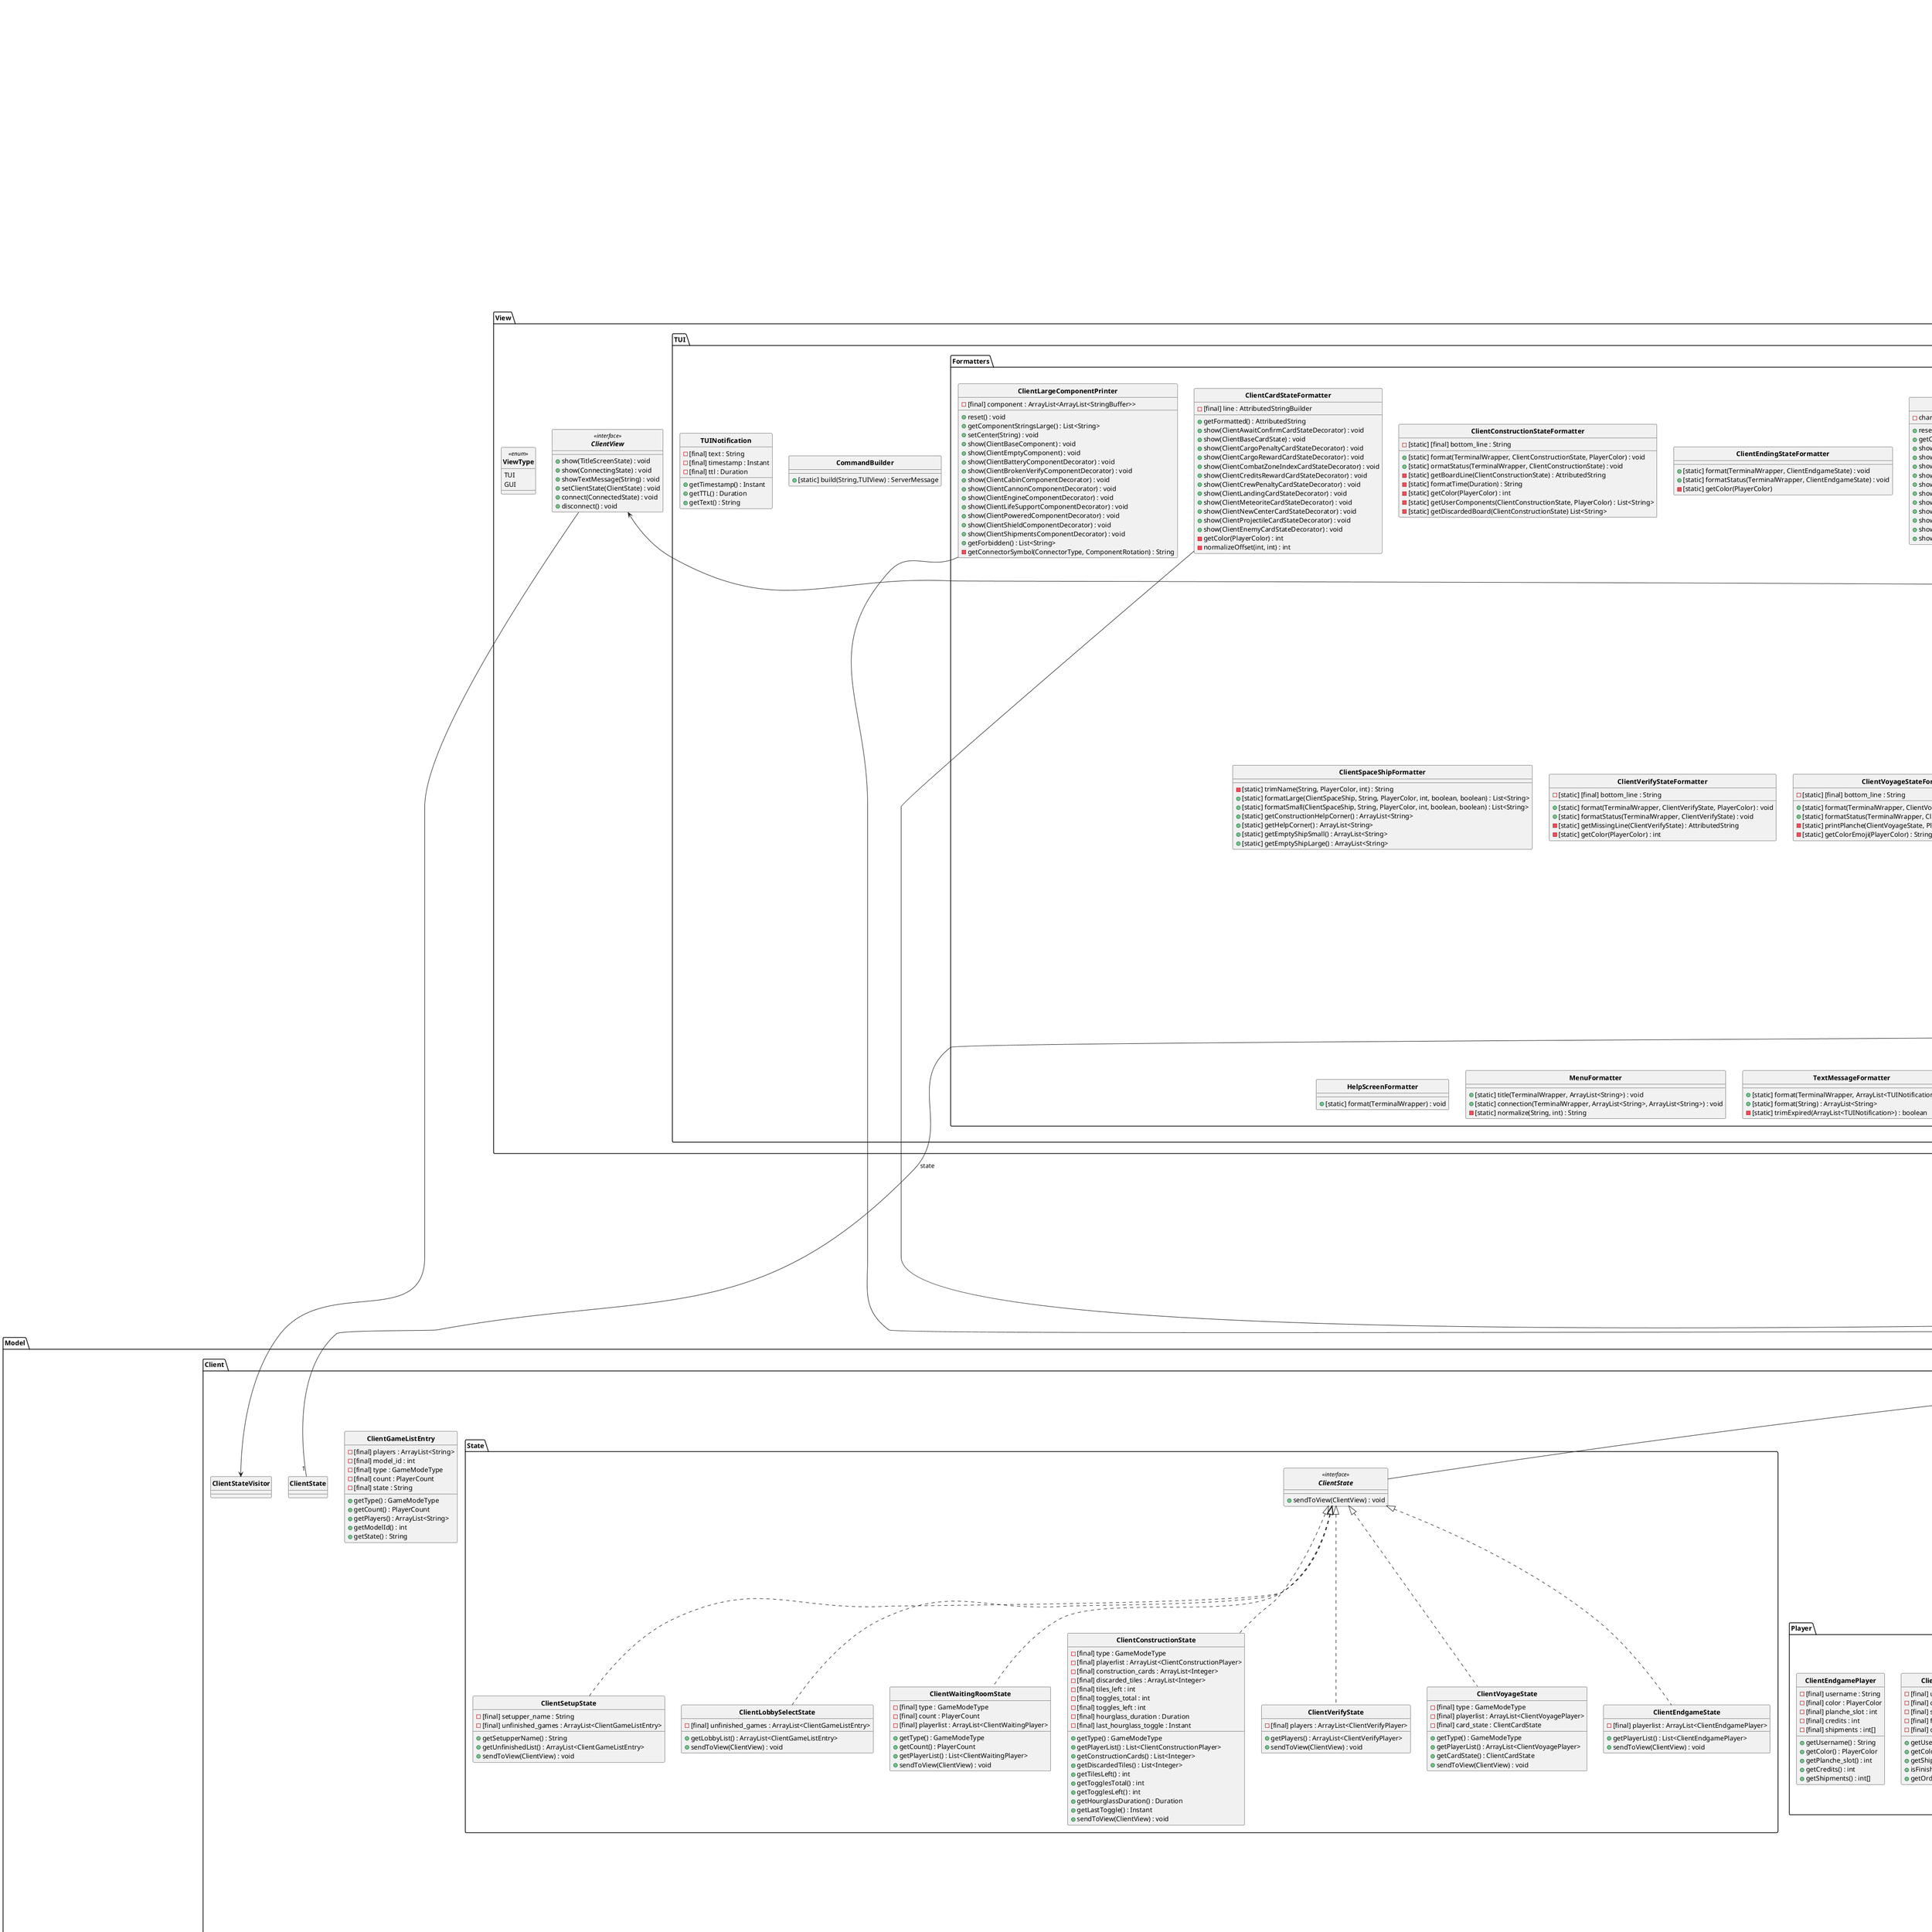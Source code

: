 @startuml uml_complete
hide circle
skinparam classFontStyle bold
skinparam groupInheritance 1
set separator ::
skinparam classAttributeIconSize 12

package Model {

    package Cards {

        package State {

            Model::State::VoyageState --d-- CardState:state
            abstract CardState {
                {method} + init(ClientState) : void
                {method} + [abstract] validate() : void
                {method} + [abstract] getClientCardState() : ClientCardState
                {method} + [abstract] getNext() : CardState
                {method} + transition() : void
                {method} + setNewShipCentre(Player, ShipCoords) : void
                {method} + turnOn(Player, ShipCoords, ShipCoords) : void
                {method} + removeCrew(Player, ShipCoords): void
                {method} + moveCargo(Player, ShipmentType, ShipCoords, ShipCoords) : void
                {method} + takeCargo(Player, ShipmentType, ShipCoords) : void
                {method} + discardCargo(Player, ShipmentType, ShipCoords) : void
                {method} + selectLanding(Player, int) : void
                {method} + progressTurn(Player) : void
                {method} + setTakeReward(Player, boolean) : void
                {method} + connect(Player) : void
                {method} + disconnect(Player) : void
            }

            CardState ^.r AbandonedShipAnnounceState
            class AbandonedShipAnnounceState {
                {field} [final] card : AbandonedShipCard
                {field} [final] list : List<Player>
                {field} responded : boolean
                {field} id : int
                {method} + init(ClientState) : void
                {method} + validate(ServerMessage) : void
                {method} + getClientCardState() : ClientCardState
                {method} + getNext() : CardState
                {method} + selectLanding(Player, int) : void
                {method} + disconnect(Player) : void
            }

            CardState ^.. AbandonedShipRewardState
            class AbandonedShipRewardState {
                {field} [final] card : AbandonedShipCard
                {field} [final] list : List<Player>
                {field} coords : List<ShipCoords>
                {field} responded : boolean
                {method} + init(ClientState) : void
                {method} + validate(ServerMessage) : void
                {method} + getClientCardState() : ClientCardState
                {method} + getNext() : CardState
                {method} + removeCrew(Player, ShipCoords) : void
                {method} + disconnect(Player) : void
            }

            CardState ^.l AbandonedStationAnnounceState
            class AbandonedStationAnnounceState {
                {field} [final] card : AbandonedStationCard
                {field} [final] list : List<Player>
                {field} responded : boolean
                {field} id : int
                {method} + init(ClientState) : void
                {method} + validate(ServerMessage) : void
                {method} + getClientCardState() : ClientCardState
                {method} + getNext() : CardState
                {method} + selectLanding(Player, int) : void
                {method} + disconnect(Player) : void
            }

            CardState ^.. AbandonedStationRewardState
            class AbandonedStationRewardState {
                {field} [final] card : AbandonedStationCard
                {field} [final] list : List<Player>
                {field} responded : boolean
                {method} + init(ClientState) : void
                {method} + validate(ServerMessage) : void
                {method} + getClientCardState() : ClientCardState
                {method} + getNext() : CardState
                {method} + takeCargo(Player, ShipmentType, ShipCoords) : void
                {method} + moveCargo(Player, ShipmentType, ShipCoords, ShipCoords) : void
                {method} + discardCargo(Player, ShipmentType, ShipCoords) : void
                {method} + progressTurn(Player) : void
                {method} + disconnect(Player) : void

            }

            CardState ^.r CombatZoneAnnounceState
            class CombatZoneAnnounceState {
                {field} [final] card_id : int
                {field} [final] sections : List<CombatZoneSection>
                {field} [final] shots : ProjectileArray
                {field} awaiting : List<Player>
                {field} target : Player
                {method} + init(ClientState) : void
                {method} + validate(ServerMessage) : void
                {method} + getClientCardState() : ClientCardState
                {method} + getNext() : CardState
                {method} + turnOn(Player, ShipCoords, ShipCoords) : void
                {method} + progressTurn(Player) : void
                {method} + disconnect(Player) : void
            }

            CardState ^.. CombatZonePenaltyState
            class CombatZonePenaltyState {
                {field} [final] card_id : int
                {field} [final] sections : List<CombatZoneSection>
                {field} [final] shots : ProjectileArray
                {field} target : Player
                {field} [final] required : int[]
                {field} responded : boolean
                {field} coords : List<ShipCoords>
                {method} + init(ClientState) : void
                {method} + validate(ServerMessage) : void
                {method} + getClientCardState() : ClientCardState
                {method} + getNext() : CardState
                {method} + turnOn(Player, ShipCoords, ShipCoords) : void
                {method} + progressTurn(Player) : void
                {method} + removeCrew(Player, ShipCoords) : void
                {method} + discardCargo(Player, ShipmentType, ShipCoords) : void
                {method} + disconnect(Player) : void
            }

            CardState ^.l CombatZoneSelectShipState
            class CombatZoneSelectShipState {
                {field} [final] card_id : int
                {field} [final] sections : ArrayList<CombatZoneSection>
                {field} [final] shots : ProjectileArray
                {field} [final] target : Player
                {method} + init(ClientState) : void
                {method} + validate(ServerMessage) : void
                {method} + getClientCardState() : ClientCardState
                {method} + getNext() : CardState
                {method} + selectBlob(Player, ShipCoords) : void
                {method} + disconnect(Player) : void
            }

            CardState ^.. EpidemicState
            class EpidemicState {
                {field} [final] card : EpidemicCard
                {field} [final] awaiting : List<Player>
                {method} + init(ClientState) : void
                {method} + validate(ServerMessage) : void
                {method} + getClientCardState() : ClientCardState
                {method} + getNext() : CardState
                {method} + progressTurn(Player) : void
                {method} + disconnect(Player) : void
            }

            CardState ^.r MeteorAnnounceState
            class MeteorAnnounceState {
                {field} [final] card_id : int
                {field} [final] left : ProjectileArray
                {field} [final] awaiting : List<Player>
                {field} broke_cabin : boolean
                {method} + init(ClientState) : void
                {method} + validate(ServerMessage) : void
                {method} + getClientCardState() : ClientCardState
                {method} + getNext() : CardState
                {method} + turnOn(Player, ShipCoords, ShipCoords) : void
                {method} + progressTurn(Player) : void
                {method} + disconnect(Player) : void
            }

            CardState ^.. MeteorSelectShipState
            class MeteorSelectShipState {
                {field} [final] card_id : int
                {field} [final] left : ProjectileArray
                {method} + init(ClientState) : void
                {method} + validate(ServerMessage) : void
                {method} + getClientCardState() : ClientCardState
                {method} + getNext() : CardState
                {method} + selectBlob(Player, ShipCoords) : void
                {method} + disconnect(Player) : void
            }

            CardState ^.l OpenSpaceState
            class OpenSpaceState {
                {field} [final] card : OpenSpaceCard
                {field} [final] awaiting : List<Player>
                {method} + init(ClientState) : void
                {method} + validate(ServerMessage) : void
                {method} + getClientCardState() : ClientCardState
                {method} + getNext() : CardState
                {method} + turnOn(Player, ShipCoords, ShipCoords) : void
                {method} + progressTurn(Player) : void
                {method} + disconnect(Player) : void
            }

            CardState ^.. PiratesAnnounceState
            class PiratesAnnounceState {
                {field} [final] card : PiratesCard
                {field} [final] list : List<Player>
                {field} responded : boolean
                {field} result : boolean
                {method} + init(ClientState) : void
                {method} + validate(ServerMessage) : void
                {method} + getClientCardState() : ClientCardState
                {method} + getNext() : CardState
                {method} + turnOn(Player, ShipCoords, ShipCoords) : void
                {method} + progressTurn(Player) : void
                {method} + disconnect(Player) : void
            }

            CardState ^.r PiratesSelectShipState
            class PiratesSelectShipState {
                {field} [final] card : PiratesCard
                {field} [final] list : List<Player>
                {field} [final] shots : ProjectileArray
                {method} + init(ClientState) : void
                {method} + validate(ServerMessage) : void
                {method} + getClientCardState() : ClientCardState
                {method} + getNext() : CardState
                {method} + selectBlob(Player, ShipCoords) : void
                {metohd} + disconnect(Player) : void
            }

            CardState ^.. PiratesPenaltyState
            class PiratesPenaltyState {
                {field} [final] card : PiratesCard
                {field} [final] list : List<Player>
                {field} [final] shots : ProjectileArray
                {field} responded : boolean
                {method} + init(ClientState) : void
                {method} + validate(ServerMessage) : void
                {method} + getClientCardState() : ClientCardState
                {method} [protected] getNext() : CardState
                {method} + turnOn(Player, ShipCoords, ShipCoords) : void
                {method} + progressTurn(Player) : void
                {method} + disconnect(Player) : void
            }

            CardState ^.l PiratesRewardState
            class PiratesRewardState {
                {field} [final] card : PiratesCard
                {field} [final] list : List<Player>
                {field} responded : boolean
                {field} took_reward : boolean
                {method} + init(ClientState) : void
                {method} + validate(ServerMessage) : void
                {method} + getClientCardState() : ClientCardState
                {method} [protected] getNext() : CardState
                {method} + setTakeReward(Player, boolean) : void
                {method} + disconnect(Player) : void
            }

            CardState ^.. PlanetAnnounceState
            class PlanetAnnounceState {
                {field} [final] card : PlanetCard
                {field} [final] list : List<Player>
                {field} responded : boolean
                {field} id : int
                {method} + init(ClientState) : void
                {method} + validate(ServerMessage) : void
                {method} + getClientCardState() : ClientCardState
                {method} + getNext() : CardState
                {method} + selectLanding(Player, int) : void
                {method} + disconnect(Player) : void
            }

            CardState ^.r PlanetRewardState
            class PlanetRewardState {
                {field} [final] card : PlanetCard
                {field} [final] list : List<Player>
                {field} [final] id : int
                {field} responded : boolean
                {method} + init(ClientState) : void
                {method} + validate(ServerMessage) : void
                {method} + getClientCardState() : ClientCardState
                {method} + getNext() : CardState
                {method} + takeCargo(Player, ShipmentType, ShipCoords) : void
                {method} + moveCargo(Player, ShipmentType, ShipCoords, ShipCoords) : void
                {method} + discardCargo(Player, ShipmentType, ShipCoords) : void
                {method} + progressTurn(Player) : void
                {method} + disconnect(Player) : void
            }

            CardState ^.. SlaversAnnounceState
            class SlaversAnnounceState {
                {field} [final] card : SlaversCard
                {field} [final] list : List<Player>
                {field} responded : boolean
                {field} result : boolean
                {method} + init(ClientState) : void
                {method} + validate(ServerMessage) : void
                {method} + getClientCardState() : ClientCardState
                {method} + getNext() : CardState
                {method} + turnOn(Player, ShipCoords, ShipCoords) : void
                {method} + progressTurn(Player) : void
                {method} + disconnect(Player) : void
            }

            CardState ^.l SlaversLoseState
            class SlaversLoseState {
                {field} [final] card : SlaversCard
                {field} [final] list : List<Player>
                {field} responded : boolean
                {field} coords : List<ShipCoords>
                {method} + init(ClientState) : void
                {method} + validate(ServerMessage) : void
                {method} + getClientCardState() : ClientCardState
                {method} + getNext() : CardState
                {method} + removeCrew(Player, ShipCoords) : void
                {method} + disconnect(Player) : void
            }

            CardState ^.. SlaversRewardState
            class SlaversRewardState {
                {field} [final] card : SlaversCard
                {field} [final] list : List<Player>
                {field} responded : boolean
                {field} took_reward : boolean
                {method} + init(ClientState) : void
                {method} + validate(ServerMessage) : void
                {method} + getClientCardState() : ClientCardState
                {method} + getNext() : CardState
                {method} + setTakeReward(Player, boolean) : void
                {method} + disconnect(Player) : void
            }

            CardState ^.r SmugglersAnnounceState
            class SmugglersAnnounceState {
                {field} [final] card : SmugglersCard
                {field} [final] list : List<Player>
                {field} responded : boolean
                {field} result : boolean
                {method} + init(ClientState) : void
                {method} + validate(ServerMessage) : void
                {method} + getClientCardState() : ClientCardState
                {method} + getNext() : CardState
                {method} + turnOn(Player, ShipCoords, ShipCoords) : void
                {method} + progressTurn(Player) : void
                {method} + disconnect(player) : void
            }

            CardState ^.. SmugglersLoseState
            class SmugglersLoseState {
                {field} [final] card : SmugglersCard
                {field} [final] list : List<Player>
                {field} [final] required : int[]
                {field} responded : boolean
                {method} + init(ClientState) : void
                {method} + validate(ServerMessage) : void
                {method} + getClientCardState() : ClientCardState
                {method} + getNext() : CardState
                {method} + discardCargo(Player, ShipmentType, ShipCoords) : void
                {method} + disconnect(Player) : void
            }

            CardState ^.l SmugglersRewardState
            class SmugglersRewardState {
                {field} [final] card : SmugglersCard
                {field} [final] list : List<Player>
                {field} responded : boolean
                {field} took_reward : boolean
                {method} + init(ClientState) : void
                {method} + validate(ServerMessage) : void
                {method} + getClientCardState() : ClientCardState
                {method} + getNext() : CardState
                {method} + takeCargo(Player, ShipmentType, ShipCoords) : void
                {method} + moveCargo(Player, ShipmentType, ShipCoords, ShipCoords) : void
                {method} + discardCargo(Player, ShipmentType, ShipCoords) : void
                {method} + progressTurn(Player) : void
                {method} + disconnect(Player) : void
            }

            CardState ^.. StardustState
            class StardustState {
                {field} [final] card : StardustCard
                {field} awaiting : List<Player>
                {method} + init(ClientState) : void
                {method} + validate(ServerMessage) : void
                {method} + getClientCardState() : ClientCardState
                {method} + getNext() : CardState
                {method} + progressTurn(Player) : void
            }

            CardState ^.r SelectShipReconnectState
            class SelectShipReconnectState {
                {field} [final] resume : CardState
                {field} [final] awaiting : Player
                {method} + init(ClientState) : void
                {method} + validate(ServerMessage) : void
                {method} + getClientCardState() : ClientCardState
                {method} + getNext() : CardState
                {method} + selectBlob(Player, ShipCoords) : void
                {method} + disconnect(Player) : void
            }
        }

        package Utils {

            class CombatZoneSection {
                {field} [final] criteria : CombatZoneCriteria
                {field} [final] penalty : CombatZonePenalty
                {field} [final] amount : int
                {method} + getCriteria)() : CombatZoneCriteria
                {method} + getPenalty() : CombatZonePenalty
                {method} + getAmount() : int
            }

            class Planet {
                {field} [final] contains : int[]
                {field} [final] visited : boolean
                {method} + getContains() : int[]
                {method} + visit() : void
                {method} + getVisited() : boolean
                {method} + getTotalContains() : int
            }
            
            class Projectile {
                {field} [final] direction : ProjectileDirection
                {field} [final] dimension : ProjectileDimension
                {field} [final] offset : int
                {method} + getDirection() : ProjectileDirection
                {method} + getDimension() : PrjectileDimension
                {method} + getOffset() : int
            }         

            class ProjectileArray {
                {field} [field] projectiles : List<Projectile>
                {method} + getProjectiles : List<Projectile>
            }
        }

        package Visitors {
            
            class ContainerMoveValidationVisitor {
                {field} [final] searching_for : ShipmentType
                {field} found : boolean
                {method} + visit(StorageComponent) : void
            }

            class ContainsLoaderVisitor {
                {field} [final] ship : SpaceShip
                {field} [final] cargo : ShipmentType
                {method} + visit(StorageComponent) : void
            }
            
            class ContainsRemoveVisitor {
                {field} [final] searching : shipmentType
                {method} + visit(StorageComponent) : void
                {method} + visit(BatteryCompoent) : void
            }

            class CrewRemoveVisitor {
                {field} [final] ship : SpaceShip
                {field} searching : ShipmentType
                {method} + changeType(ShipmentType) : void
                {method} + visit(CabinComponent) : void
                {method} + visit(AlienLifeSupportComponent) : void
            }

            class LargeMeteorVisitor {
                {field} d : ProjectileDirection
                {field} found_cannon : boolean
                {method} + visit(CannonComponent) : void
            }

        }

        interface iCard <<interface>> {
            {method} getId() : int
            {method} getDays() : int
            {method} getState(VoyageState) : CardState
            {method} getExhausted() : boolean
        }

        iCard^--Card
        abstract Card <<abstract>> {
            {field} id : int
            {field} days : int
            {field} exhausted : boolean
            {method} + getId() : int
            {method} + getDays() : int
            {method} + getExhausted() : boolean
            {method} [protected] exhaust() : void
        }

        Card ^.r AbandonedShipCard
        class AbandonedShipCard {
            {field} credits_gained : int
            {field} crew_lost : int
            {method} + getState(VoyageState) : CardState
            {method} + getCredits() : int
            {method} + getCrewLost() : int
            {method} + apply(VoyageState, Player, int) : void
        }

        Card ^.. AbandonedStationCard
        class AbandonedStationCard {
            {field} planet : Planet
            {field} crew : int
            {method} + getState(VoyageState) : CardState
            {method} + getPlanet() : Planet
            {method} + getCrewLost() : int
            {method} + apply(VoyageState, Player, int) : void
        }

        Card ^.l CombatZoneCard
        class CombatZoneCard {
            {field} sections : List<CombatZoneSection>
            {field} shots : ProjectileArray
            {method} + getState(VoyageState) : C
        }

        Card ^.. EpidemicCard
        class EpidemicCard {
            {method} + getState(VoyageState) : CardState
            {method} + apply(VoyageState, Player) : void
        }

        Card ^.r MeteorSwarmCard
        class MeteorSwarmCard {
            {field} meteorites : ProjectileArray
            {method} + getState(VoyageState) : CardState
            {method} + getMeteorites() : ProjectileArray
            {method} + apply(VoyageState, Projectile) : void
        }

        Card ^.. OpenSpaceCard
        class OpenSpaceCard {
            {method} + getState(VoyageState) : CardState
            {method} + apply(VoyageState, Player) : void
        }

        Card ^.l PiratesCard
        class PiratesCard {
            {field} [final] shots : ProjectileArray
            {field} [field] credits : int
            {field} [final] min_power : int
            {method} + getState(VoyageState) : CardState
            {method} + getCredits() : int
            {method} + getShots() : ProjectileArray
            {method} + apply(VoyageState, Player) : void
        }

        Card ^.. PlanetCard
        class PlanetCard {
            {field} [final] planets : List<Planet>
            {field} [final] left : int
            {method} + getState(VoyageState) : CardState
            {method} + getVisited() : List<boolean>
            {method} + getPlanet() : Planet
            {method} + getSize() : int
            {method} + apply(Player, int) : void
        }

        Card ^.r SlaversCard
        class SlaversCard {
            {field} [final] min_power : int
            {field} [final] crew_penalty : int
            {field} [final] credits : int
            {method} + getState(VoyageState) : CardState
            {method} + getCrewLost() : int
            {method} + getCredits() : int
            {method} + apply(VoyageState, Player) : void
        }

        Card ^.. SmugglersCard
        class SmugglersCard {
            {field} [final] reward : planet
            {field} [final] cargo_taken : int
            {field} [field] min_power : int
            {method} + getState(VoyageState) : CardState
            {method} + getReward() : Planet
            {method} + getCargoPenalty() : int
            {method} + apply(player) : void
        }

        Card ^.l StardustCard
        class StardustCard {
            {method} + getState(VoyageState) : CardState
            {method} + apply(VoyageState, Player) : void
        }
    }

    Components::Visitors::iVisitor .. ContainsLoaderVisitor
    Components::Visitors::iVisitor .. ContainsRemoveVisitor
    Components::Visitors::iVisitor .. CrewRemoveVisitor
    Components::Visitors::iVisitor .. LargeMeteorVisitor

    package Board {

        interface iCards <<interface>> {
            {method} pullCard() : iCard
            {method} getLeft() : int
            {method} getConstructionCards : List<Integer>
        }

        iCards ^--  TestFlightCards
        class TestFlightCards {
            {field} [final] cards : ArrayDeque<iCard>
            {method} + pullCard() : iCard
            {method} + getLeft() : int
            {method} + getConstructionCards : List<Integer>
        }

        iCards ^--  LevelTwoCards
        class LevelTwoCards {
            {field} cards : ArrayDeque<iCard>
            {field} construction_cards : ArrayList<Integer>
            {method} + pullCard() : iCard
            {method} + getLeft() : int
            {method} + getConstructionCards : List<Integer>
        }

        interface iCommonBoard <<interface>> {
            {method} getCoveredSize() : int
            {method} pullComponent() : BaseComponent
            {method} discardComponent(BaseComponent) : void
            {method} pullDiscarded(int) : BaseComponent
            {method} getDiscarded() : ArrayList<Integer>
        }

        iCommonBoard^..CommonBoard
        class CommonBoard {
            {field} [final] covered_components : ArrayDeque<BaseComponent>
            {field} [final] discarded_components : HashMap<Integer, BaseComponent>
            {method} + getCoveredSize() : int
            {method} + pullComponent() : BaseComponent
            {method} + discardComponent(BaseComponent) : void
            {method} + pullDiscarded(int) : BaseComponent
            {method} + getDiscarded() : ArrayList<Integer>
        }

        interface iPlanche <<interface>> {
            {method} getPlayerPosition(Player) : int
            {method} getPlayerAt(int) : Player
            {method} movePlayer(VoyageState, Player, int) : void
            {method} loseGame(Player) : void
        }


        iPlanche^..Planche
        class Planche{
            {field} [final] planche : HashMap<Player, Integer>
            {field} [final] length : int
            {method} + getPlayerPosition(Player) : int
            {method} + getPlayerAt(int) : Player
            {method} + movePlayer(VoyageState, Player, int) : void
            {method} + loseGame(Player) : void
        }
    }

    package Components {
        
        package Visitors {

            interface iVisitor <<interface>> {
                {method} + visit(CabinComponent) : void
                {method} + visit(EngineComponent) : void
                {method} + visit(AlienLifeSupportComponent) : void
                {method} + visit(CannonComponent) : void
                {method} + visit(StorageComponent) : void
                {method} + visit(BatteryComponent) : void
                {method} + visit(ShieldComponent) : void
                {method} + visit(EmptyComponent) : void
                {method} + visit(StructuralComponent) : void
                {method} + visit(StartingCabinComponent) : void
            }

            iVisitor^..CabinVisitor
            class CabinVisitor {
                {field} type : AlienType
                {method} + getSupportedType() : AlienType
                {method} + visit(AlienLifeSupportComponent) : void
            }

            iVisitor^--CrewSetVisitor
            class CrewSetVisitor {
                {field} [field] ship : SpaceShip
                {field} [field] type : AlienType
                {method} + visit(CabinComponent) : void
            }

            iVisitor^..EnergyVisitor
            class EnergyVisitor {
                {field} positive : boolean
                {field} found_battery : boolean
                {field} powerable : boolean
                {field} has_battery : boolean
                {method} + visit(BaseComponent) : void
                {method} + getFoundBatteryComponent() : boolean
                {method} + getPowerable() : boolean
                {method} + hasBattery() : boolean
                {method} + toggle() : void
            }

            iVisitor^..FreeSpaceVisitor
            class FreeSpaceVisitor {
                {field} isfree : boolean
                {method} + visit(BaseComponent) : void
                {method} + getSpaceIsFree() : boolean
            }

            class LifeSupportUpdateVisitor {
                {field} [final] type : AlienType
                {field} still_alive : boolean
                {method} + getStillAlive() : boolean
                {method} + visit(CabinComponent) : void
                {method} + visit(AlienLifeSupportComponent) : void
            }

            iVisitor^..SpaceShipUpdateVisitor
            class SpaceShipUpdateVisitor {
                {field} [final] containers : int[]
                {field} [final] crew_members : int[]
                {field} [field] directions : boolean[]
                {field} engine_power : int
                {field} cannon_power : double
                {method} + visit(BaseComponent) : void
                {method} + getEnginePower() : int
                {method} + getCannonPower() : double
                {method} + getContainers() : int[]
                {method} + getCrewMembers() : int[]
                {method} + getDirections() : boolean[]
            }
        
        }

        abstract BaseComponent <<abstract>> {
            {field} [final] id : int
            {field} [final] connectors : ConnectorType[]
            {field} [protected] coords : ShipCoords
            {field} rotation : ComponentRotation
            {method} + getID() : int
            {method} + getConnectors() : ConnectorType[]
            {method} + getRotation() : ComponentRotation
            {method} + rotate(ComponentRotation) : void
            {method} + verify(SpaceShip) : boolean
            {method} + getConnector(ComponentRotation) : ConnectorType
            {method} + getCoords() : ShipCoords
            {method} + powerable() : boolean
            {method} + [abstract] onCreation(SpaceShip, ShipCoords) : void
            {method} + [abstract] onDelete(SpaceShip) : void
            {method} + [abstract] getClientComponent() : ClientComponent
            {method} + [abstract] check(iVisitor) : void
            {method} + getConnectedComponents(SpaceShip) : BaseComponent[]


        }

        BaseComponent ^.l AlienLifeSupportComponent
        class AlienLifeSupportComponent{
          
			{field} - type: AlienType
			{method} + check(iVisitor) : void
			{method} + getType() : AlienType
			{method} + onCreation(SpaceShip) : void
			{method} + onDelete(SpaceShip) : void
			{method} + getClientComponent() : ClientComponent
		}

        BaseComponent ^.. BatteryComponent
        class BatteryComponent {
			{field} - contains : int
			{field} - max : int
			{method} + check(iVisitor) : void
			{method} + getContains() : int
			{method} + getCapacity() : int
			{method} + takeOne() : void
			{method} + putOne() : void
			{method} + onCreation(SpaceShip) : void
			{method} + onDelete(SpaceShip) : void
			{method} + getClientComponent() : ClientComponent
		}

        BaseComponent ^.r CabinComponent
        class CabinComponent{
			{field} - crew_number : int
			{field} - crew_type : AlienType
		   	{method} + check(iVisitor) : void
			{method} + getCrew() : int
			{method} + getCrewType() : AlienType			
			{method} + setCrew(SpaceShip, int, AlienType) : void
			{method} + onCreation(SpaceShip) : void
			{method} + onDelete(SpaceShip) : void
			{method} + getClientComponent() : ClientComponent
		}

        BaseComponent ^.. StartingCabinComponent
        class StartingCabinComponent{
			{field} - color : PlayerColor
			{field} - crew_number : int
		   	{method} + check(iVisitor) : void
			{method} + getCrew() : int
			{method} + getCrewType() : AlienType		
			{method} + getColor() : PlayerColor
			{method} + setCrew(SpaceShip, int, AlienType)
			{method} + onCreation(SpaceShip) : void
			{method} + onDelete(SpaceShip) : void
			{method} + getClientComponent() : ClientComponent
		}

        BaseComponent ^.l CannonComponent
        class CannonComponent{			
			{field} - max_power : int
			{field} - powered : boolean
			{field} - powerable : boolean
			{method} + check(iVisitor) : void
			{method} + verify(SpaceShip) : boolean
			{method} + turnOn() : void
			{method} + turnOff() : void
			{method} + getCurrentPower() : int
			{method} + getPower() : int
			{method} + powerable() : boolean		
			{method} + onCreation(SpaceShip) : void
			{method} + onDelete(SpaceShip) : void
			{method} + getClientComponent() : ClientComponent
		}

        BaseComponent ^.. EmptyComponent
        class EmptyComponent{
			{method} + verify(SpaceShip) : boolean
			{method} + check(iVisitor) : void
			{method} + getConnectors() : ConnectorType[]
			{method} + onCreation(SpaceShip) : void
			{method} + onDelete(SpaceShip) : void
			{method} + getClientComponent() : ClientComponent
		}

        BaseComponent ^.r EngineComponent
        class EngineComponent{
			{field} - max_power : int
			{field} - powered : boolean
			{field} - powerable : boolean
			{method} + verify(SpaceShip) : boolean
			{method} + check(iVisitor) : void
			{method} + turnOn() : void
			{method} + turnOff() : void
			{method} + getCurrentPower() : int
			{method} + getPower() : int
			{method} + powerable() : boolean		
			{method} + onCreation(SpaceShip) : void
			{method} + onDelete(SpaceShip) : void
			{method} + getClientComponent() : ClientComponent
		}

        BaseComponent ^.. ShieldComponent
        class ShieldComponent{
			{field} - powered : boolean
			{method} + check(iVisitor) : void
			{method} + turnOn() : void
			{method} + turnOff() : void
			{method} + getPowered() : boolean
			{method} + powerable() : boolean	
			{method} + onCreation(SpaceShip) : void
			{method} + onDelete(SpaceShip) : void
			{method} + getShield() : ShieldType
			{method} + getClientComponent() : ClientComponent

		}
        
		BaseComponent ^.l StorageComponent
        class StorageComponent{
			{field} - [final] shipment : int []
			{field} - [final] type : StorageType
			{field} - currently_full : int
			{method} + putIn(ShipmentType) : void
			{method} + takeOut(ShipmentType) : boolean
			{method} + howMany(ShipmentType) : int
			{method} + getFreeSpaces() : int
			{method} + getSpecial() : boolean
			{method} + getCapacity() : int
			{method} + onCreation(SpaceShip) : void
			{method} + onDelete(SpaceShip) : void
			{method} + check(iVisitor) : void
			{method} + getClientComponent() : ClientComponent

		}
        BaseComponent ^.. StructuralComponent
        class StructuralComponent{
			{method} + check(iVisitor) : void
			{method} + onCreation(SpaceShip) : void
			{method} + onDelete(SpaceShip) : void
			{method} + getClientComponent() : ClientComponent
		}

    }

    package Player {

        SpaceShip --u-- Player:ship
        class Player {
            {field} [final] username : String
            {field} [final] color : PlayerColor
            {field} [transient] descriptor : ClientDescriptor
            {field} credits : int
            {field} retired : boolean
            {field} disconnected : boolean
            {method} + getUsername() : String
            {method} + getColor() : String
            {method} + retire() : void
            {method} + getRetired : boolean
            {method} + reconnect() : void
            {method} + disconnect() : void
            {method} + getDisconnected() : boolean
            {method} + giveCredits(int) : int
            {method} + getCredits() : int
            {method} + finalScore() : void
            {method} + reconnect(ClientDescriptor) : void
            {method} + getSpaceShip() : SpaceShip
            {method} + bindDescriptor(ClientDescriptor) : void
            {method} + getDescriptor() : ClientDescriptor
            {method} + voyageInfo(iPlanche) : String
            {method} + equals : boolean
        }


        BaseComponent --u-- SpaceShip:"components[][]"
        class SpaceShip {
            {field} [final] player : Player
            {field} [final] storage_coords : ArrayList<ShipCoords>
            {field} [final] cabin_coords : ArrayList<ShipCoords>
            {field} [final] battery_coords : ArrayList<ShipCoords>
            {field} [final] powerable_coords : ArrayList<ShipCoords>
            {field} [final] type : GameModeType
            {field} [final] empty : BaseComponent
            {field} blobs : ArrayList<ArrayList<ShipCoords>>
            {field} crew : int[]
            {field} center : ShipCoords
            {field} containers : int[]
            {field} shielded_directions : boolean[]
            {field} cannon_power : double
            {field} engine_power : int
            {method} + getType() : GameModeType
            {method} + getCrew() : int[]
            {method} + bulkVerify() : VerifyResult[][]
            {method} + bulkVerifyResult() : boolean
            {method} + getBlobsSize() : int
            {method} + updateShipBlobs() : void
            {method} + verifyBlob(VerifyResult[][]) : ArrayList<ShipCoords>
            {method} + selectShipBlob(ShipCoords) : void
            {method} + addComponent(BaseComponent, ShipCoords) : void
            {method} + removeComponent(ShipCoords) : void
            {method} + updateShip() : void
            {method} + resetPower() : void
            {method} + turnOn(ShipCoords, ShipCoords) : void
            {method} + getComponent : BaseComponent
            {method} + getCannonPower() : double
            {method} + getEnginePower() : int
            {method} + getEnergyPOwer() : int
            {method} + getShieldedDirections() : int
            {method} + getHeight() : int
            {method} + getWidth() : int
            {method} + getEmpty() : BaseComponent
            {method} + addStorageCoords(ShipCoords) : void
            {method} + delStorageCoords(ShipCoords) : void
            {method} + addCabinCoords(ShipCoords) : void
            {method} + delCabinCoords(ShipCoords) : void
            {method} + addBatteryCoords(ShipCoords) : void
            {method} + delBatteryCoords(ShipCoords) : void
            {method} + addPowerableCoords(ShipCoords) : void
            {method} + delPowerableCoords(ShipCoords) : void
            {method} + getTotalCrew() : int
            {method} + findConnectedCabins() : ArrayList<ShipCoords>
            {method} + countExposedConnectors() : int
            {method} + handleMeteorite(Projectile) : void
            {method} + handleShot(Projectile) : void
            {method} + normalizeRoll(ProjectileDirection, int) : int
            {method} + getFirst(ProjectileDirection, int) : ShipCoords
            {method} + constrctCol(int) : BaseComponent[]
            {method} + findCannon(ProjectileDirection, int) : boolean
            {method} + getContains() : int[]
            {method} + isCabin(ShipCoords) : boolean
            {method} + getClientSpaceShip() : ClientSpaceShip
        }

        ShipCoords <-- "1" Components::BaseComponent
        class ShipCoords{
            {field} [final] x : int
            {field} [final] y : int
            {field} [final] type : GameModeType
            {method} + getType() : GameModeType
            {method} + getNextTo() : ShipCoords[]
            {method} + up() : ShipCoords
            {method} + down() : ShipCoords
            {method} + right() : ShipCoords
            {method} + left() : ShipCoords
            {method} + toString() : String
            {method} + equals(Object) : boolean
        }

    }

    package State {
        
        Model::Player::Player "0..n" --r-- GameState:players
        abstract GameState <<abstract>> {
            {field} # [final] model : ModelInstance 
            {field} # [final] type : GameModeType
            {field} # [final] count : PlayerCount
            {field} # [final] players : List<Player>
            {method} + [abstract] validate(ServerMessage message) : void
            {method} + [abstract] getNext() : GameState 
            {method} + [abstract] getClientState() : ClientState
            {method} + [abstract] toSerialize() : boolean
            {method} + [abstract] toString() : String
            {method} + [abstract] getOngoingEntry(int) : ClientGameListEntry
            {method} + init() : void
            {method} + broadcastMessage(ClientMessage) : void
            {method} + transition() : void
            {method} + getCount() : PlayerCount
            {method} + getPlayer(PlayerColor) : Player
            {method} + getType() : GameModeType
            {method} + getModelID() : int
            {method} + connect(ClientDescriptor client) : void
            {method} + disconnect(ClientDescriptor client) : void
            {method} + connect(Player) : void
            {method} + disconnect(Player) : void
            {method} + sendContinue(Player) : void
            {method} + putComponent(Player, ShipCoords coords) : void
            {method} + takeComponent(Player) : void
            {method} + takeDiscarded(Player, int) : void
            {method} + reserveComponent(Player) : void
            {method} + discardComponent(Player, int) : void
            {method} + toggleHourglass(Player) : void
            {method} + removeComponent(Player, ShipCoords coords) : void
            {method} + setCrewType(Player, ShipCoords coords, AlienType type) : void
            {method} + giveUp(Player) : void
            {method} + selectBlob(Player, ShipCoords) : void
            {method} + getCardState(Player) : CardState
        }

        GameState ^... WaitingState
        class WaitingState {
            {field} - [final] connected : List<ClientDescriptor>
            {field} - [final] count : PlayerCount
            {method} + validate(ServerMessage message) : void
            {method} + getNext() : GameState 
            {method} + getClientState() : ClientState 
            {method} + init() : void
            {method} + connect(ClientDescriptor client) : void
            {method} + disconnect(ClientDescriptor client) : void
        }

        GameState ^-- ResumeWaitingState
        class ResumeWaitingState {
            {field} - [final] next : GameState
            {field} - [final] awaiting : HashMap<String, ClientDescriptor>
            {field} - [final] count : PlayerCount
            {method} + validate(ServerMessage message) : void
            {method} + getNext() : GameState
            {method} + getClientState() : ClientState
            {method} + init() : void
            {method} - resumeState() : void
            {method} + toSerialize() : boolean
            {method} + connect(ClientDescriptor) : void
            {method} + disconnect(ClientDescriptor) : void
            {method} + toString() : String
            {method} + getOngoingEntry(int) : ClientGameListEntry
        }

        GameState ^... ConstructionState
        iCommonBoard --u---- ConstructionState:board
        iCards "1" --u---- ConstructionState:voyage_deck
        abstract ConstructionState <<abstract>> {
            {field} [final] building : ArrayList<Player>
            {field} [final] finished : ArrayList<Player>
            {field} [final] current_tile : HashMap<Player, BaseComponent>
            {field} [final] hoarded_tile : HashMap<Player, ArrayList<BaseComponent>>
            {method} + validate(ServerMessage message) : void
            {method} + getNext() : GameState 
            {method} + getClientState() : ClientState 
            {method} + init() : void
            {method} + connect(Player) : void
            {method} + disconnect(Player) : void
            {method} + sendContinue(Player) : void
            {method} + putComponent(Player, ShipCoords coords) : void
            {method} + takeComponent(Player) : void
            {method} + takeDiscarded(Player, int id) : void
            {method} + discardComponent(Player, int id) : void
            {method} + toSerialize() : boolean
            {method} + toString() : String
            {method} + getCurrent(Player) : BaseComponent
            {method} + getHoarded : ArrayList<BaseComponent>
            {method} + getDiscarded() : ArrayList<Integer>
            {method} + getOngoingEntry(int) : ClientGameListEntry
        }

        ConstructionState ^-- TestFlightConstructionState
        class TestFlightConstructionState {
            {method} + getClientState : ClientState
        }

        ConstructionState ^-- LevelTwoConstructionState
        ConstructionStateHourglass -r- LevelTwoConstructionState:hourglass
        class LevelTwoConstructionState {
            {method} + init() : void
            {method} + getClientState() : ClientState
            {method} + sendContinue(Player) : void
            {method} + putComponent(Player, int, ShipCoords, ComponentRotation) : void
            {method} + takeComponent(Player) : void
            {method} + takeDiscarded(Player, int) : void
            {method} + discardComponent(Player) ; void
            {method} + toggleHourglass(player) : void
        }

        class ConstructionStateHourglass {
            {field} [final] period : Duration
            {field} toggled : Instant
            {field} [final] total : int
            {field} times : int
            {method} + timesTotal() : int
            {method} + timesLeft() : int
            {method} + getDuration() : Duration
            {method} + start() : void
            {method} + toggle() : void
            {method} + canAct() : boolean
            {method} + isRunning() : boolean
            {method} + getInstant() : Instant
        }

        GameState ^... VerifyState
        iCards "1" --u---- VerifyState:voyage_deck
        class VerifyState {
            {field} - [final] to_clean: ArrayList<Player>
            {field} - [final] finish_order : ArrayList<Player>
            {field} - [final] awaiting : ArrayList<Player>
            {field} - [final] starts_losing : ArrayList<Player>
            {method} + validate(ServerMessage message) : void
            {method} + getNext() : GameState 
            {method} + getClientState() : ClientState 
            {method} + init() : void
            {method} + connect(Player) : void
            {method} + disconnect(Player) : void
            {method} + sendContinue(Player) : void
            {method} + removeComponent(Player, ShipCoords coords) : void
            {method} + setCrewType(Player, ShipCoords coords, AlienType type) : void
            {method} + toSerialize : boolean
            {method} + selectBlob(Player, ShipCoords) : void
            {method} + toString() : String
            {method} + getOngoingEntry(int) : ClientGameListEntry
        }

        GameState ^... VoyageState
        iPlanche "1" --u---- VoyageState:planche
        iCards "1" --u---- VoyageState:voyage_deck
        iCard "1" --u---- VoyageState:card
        CardState "1" ----u-- VoyageState:state
        class VoyageState {
            {field} - [final] to_give_up : ArrayList<Player>
            {method} + validate(ServerMessage message) : void
            {method} + getNext() : GameState 
            {method} + getClientState() : ClientState 
            {method} + init() : void
            {method} + connect(Player) : void
            {method} + disconnect(Player) : void
            {method} + giveUp(Player) : void
            {method} + getCardState(Player) : CardState
            {method} + loseGame(Player) : void
            {method} + getAllConnectedPlayers() : List<Player> 
            {method} + getOrder(CardOrder) : List<Player>
            {method} + findCriteria(CombatZoneCriteria) : Player
            {method} + getPlanche() : iPlanche 
            {method} + setCardState(CardState) : void
            {method} + toSerialize() : boolean
            {method} + toString() : String
            {method} + getOngoingEntry(int) : ClientGameListEntry
        }

        GameState ^... EndscreenState
        class EndscreenState {
            {field} - [final] awaiting : List<Player> 
            {field} - [final] order_arrival : List<Player> 
            {method} + validate(ServerMessage message) : void
            {method} + getNext() : GameState 
            {method} + getClientState() : ClientState 
            {method} + init() : void
            {method} + sendContinue(Player) : void
            {method} + disconnect(Player) : void
            {method} + toSerialize() : boolean
            {method} + toString() : boolean
            {method} + getOngoingEntry(int) : ClientGameListEntry
        }
        
    }


    State::GameState "1" ----u---- ModelInstance:state 
    class ModelInstance {
        {field} - [final] id: int
        {field} - started: boolean
        {field} - ended: boolean
        {method} + getID() : int
        {method} + validate(ServerMessage message) : void
        {method} + serialize() : void
        {method} + startGame() : void
        {method} + endGame() : void
        {method} + getStarted() : boolean
        {method} + getState() : GameState
        {method} + setState(GameState) : void
        {method} + resumeState(GameState) : void
        {method} + connect(ClientDescriptor) : void
        {method} + disconnect(ClientDescriptor) : void
        {method} + connect(Player) : void
        {method} + disconnect(Player) : void
        {method} + getController() : LobbyController 
        {method} + setController(LobbyController) : void 
        {method} + afterSerialRestart() : void
        {method} + broadcast(ClientMessage) : void
        {method} + getEntry() : ClientGameListEntry
    }

    package Client {
        
        package Card {
            
            interface ClientCardState <<interface>> {
                {method} showCardState(ClientView) : void
            }

            ClientCardState ^.. ClientBaseCardState
            class ClientBaseCardState {
                {field} - [final] id : int
                {field} - [final] state : String
                {method} + getState() : String
                {method} + getID() : int
                {method} + showCardState(ClientCardStateVisitor) : void
            }

            ClientCardState ^.. ClassAwaitConfirmCardStateDecorator
            ClientBaseCardState <-- ClassAwaitConfirmCardStateDecorator:base
            class ClientAwaitConfirmCardStateDecorator {
                {field} - [final] base : ClientCardState
                {field} - [final] awaiting : List<PlayerColor> 
                {method} + getAwaiting() : List<PlayerColor> 
                {method} + showCardState(ClientCardStateVisitor) : void
            }

            ClientCardState ^.. ClientCargoPenaltyCardStateDecorator
            ClientBaseCardState <-- ClientCargoPenaltyCardStateDecorator:base
            class ClientCargoPenaltyCardStateDecorator {
                {field} - [final] base : ClientCardState
                {field} - [final] turn : PlayerColor 
                {field} - [final] shipments : int[] 
                {method} + getTurn() : PlayerColor 
                {method} + getShipments() : int[] 
                {method} + showCardState(ClientCardStateVisitor) : void
            }
            
            ClientCardState ^.. ClientCargoRewardCardStateDecorator
            ClientBaseCardState <-- ClientCargoRewardCardStateDecorator:base
            class ClientCargoRewardCardStateDecorator {
                {field} - [final] base : ClientCardState
                {field} - [final] turn : PlayerColor 
                {field} - [final] days_taken : int 
                {field} - [final] shipments : int[] 
                {method} + getTurn() : PlayerColor
                {method} + getDaysTaken() : int
                {method} + getShipments() : int[] 
                {method} + showCardState(ClientCardStateVisitor) : void
            } 
            
            ClientCardState ^.. ClientCombatZoneIndexCardStateDecorator
            ClientBaseCardState <-- ClientCombatZoneIndexCardStateDecorator:base
            class ClientCombatZoneIndexCardStateDecorator {
                {field} - [final] base : ClientCardState
                {field} - [final] index : int
                {method} + getSection() : CombatZoneSection
                {method} + getIndex() : int
                {method} + showCardState(ClientView) : void
            }
            
            ClientCardState ^.. ClientCreditsRewardCardStateDecorator
            ClientBaseCardState <-- ClientCreditsRewardCardStateDecorator:base
            class ClientCreditsRewardCardStateDecorator {
                {field} - [final] base : ClientCardState
                {field} - [final] turn : PlayerColor 
                {field} - [final] credits : int 
                {field} - [final] days_taken : int 
                {method} + getTurn() : PlayerColor
                {method} + getCredits() : int
                {method} + getDaysTaken() : int 
                {method} + showCardState(ClientView) : void
            }
            
            ClientCardState ^.. ClientCrewPenaltyCardStateDecorator
            ClientBaseCardState <-- ClientCrewPenaltyCardStateDecorator:base
            class ClientCrewPenaltyCardStateDecorator {
                {field} - [final] base : ClientCardState
                {field} - [final] turn : PlayerColor 
                {field} - [final] days_taken : int 
                {method} + getTurn() : PlayerColor
                {method} + getCrewLost() : int
                {method} + showCardState(ClientView) : void
            }
            
            ClientCardState ^.. ClientLandingCardStateDecorator
            ClientBaseCardState <-- ClientLandingCardStateDecorator:base
            class ClientLandingCardStateDecorator {
                {field} - [final] base : ClientCardState
                {field} - [final] turn : PlayerColor 
                {field} - [final] days_taken : int 
                {field} - [final] crew_needed: int 
                {field} - [final] available : List<Boolean>
                {method} + getTurn() : PlayerColor
                {method} + getDaysTaken() : int
                {method} + getCrewNeeded() : int
                {method} + getAvailable() : List<Boolean>
                {method} + showCardState(ClientView) : void
            }
            
            ClientCardState ^.. ClientMeteoriteCardStateDecorator 
            ClientBaseCardState <-- ClientMeteoriteCardStateDecorator :base
            class ClientMeteoriteCardStateDecorator  {
                {field} - [final] meteorite : Projectile
                {method} + getProjectile() : Projectile
                {method} + showCardState(ClientView) : void
            }

            ClientCardState ^.. ClientNewCenterCardStateDecorator
            ClientBaseCardState <-- ClientNewCenterCardStateDecorator:base
            class ClientNewCenterCardStateDecorator {
                {field} - [final] base : ClientCardState
                {field} - [final] awaiting : List<PlayerColor>
                {method} + getAwaiting() : List<PlayerColor>
                {method} + showCardState(ClientView) : void
            }
            
            ClientCardState ^.. ClientProjectileCardStateDecorator
            ClientBaseCardState <-- ClientProjectileCardStateDecorator:base
            class ClientProjectileCardStateDecorator {
                {field} - [final] base : ClientCardState
                {field} - [final] shot : Projectile
                {method} + getProjectile() : Projectile
                {method} + showCardState(ClientView) : void
            }
        
        }
        
        package Components {
            
            interface ClientComponent <<interface>> {
                {method} + showComponent(ClientComponentVisitor) : void
            }

            interface ClientComponentVisitor <<interface>> {
                {method} + show(ClientComponent) : void
            }

            ClientComponent ^.. ClientBaseComponent
            class ClientBaseComponent {
                {field} - [final] id : int
                {field} - [final] rotation : ComponentRotation
                {field} - [final] connectors : ConnectorType[]
                {method} + getConnectors(ComponentRotation) : ConnectorType
                {method} + getId() : int 
                {method} + getRotation() : ComponentRotation 
                {method} + showComponent(ClientComponentVisitor) : void
            }
            
            ClientComponent ^.. ClientBatteryComponentDecorator
            ClientBaseComponent <-- ClientBatteryComponentDecorator:base
            class ClientBatteryComponentDecorator {
                {field} - [final] base : ClientComponent
                {field} - [final] batteries : int
                {method} + getBase() : ClientComponent
                {method} + getBatteries() : int
                {method} + showComponent(ClientComponentVisitor) : void
            }

            ClientComponent ^.. ClientCrewComponentDecorator
            ClientBaseComponent <-- ClientCrewComponentDecorator:base
            class ClientCabinComponentDecorator {
                {field} - [final] base : ClientComponent
                {field} - [final] type : AlienType 
                {field} - [final] crew : int
                {field} - [final] base : ClientComponent
                {method} + getBase() : ClientComponent
                {method} + getAlienType() : AlienType
                {method} + getCrew() : int
                {method} + showComponent(ClientComponentVisitor) : void
            }

            ClientComponent ^.. ClientCannonComponentDecorator
            ClientBaseComponent <-- ClientCannonComponentDecorator:base
            class ClientCannonComponentDecorator {
                {field} - [final] rotation : ComponentRotation
                {field} - [final] base : ClientComponent
                {method} + getBase() : ClientComponent
                {method} + getRotation() : ComponentRotation
                {method} + showComponent(ClientComponentVisitor) : void
            }

            ClientComponent^..ClientEmptyComponent
            class ClientEmptyComponent {
                {method} + showComponent(ClientComponentVisitor) : void
            }


            ClientComponent ^.. ClientEngineComponentDecorator
            ClientBaseComponent <-- ClientEngineComponentDecorator:base
            class ClientEngineComponentDecorator {
                {field} - [final] base : ClientComponent
                {field} - [final] rotation : ComponentRotation
                {method} + getBase() : ClientComponent
                {method} + getRotation() : ComponentRotation
                {method} + showComponent(ClientComponentVisitor) : void
            }


            ClientComponent ^.. ClientLifeSupportComponentDecorator
            ClientBaseComponent <-- ClientLifeSupportComponentDecorator:base
            class ClientLifeSupportComponentDecorator {
                {field} - [final] base : ClientComponent
                {field} - [final] type : AlienType
                {method} + getBase() : ClientComponent
                {method} + getAlienType() : AlienType
                {method} + showComponent(ClientComponentVisitor) : void
            }

            ClientComponent ^.. ClientPoweredComponentDecorator 
            ClientBaseComponent <-- ClientPoweredComponentDecorator:base
            class ClientPoweredComponentDecorator {
                {field} - [final] powered : boolean
                {field} - [final] base : ClientComponent
                {method} + getBase() : ClientComponent
                {method} + getPowered() : boolean
                {method} + showComponent(ClientComponentVisitor) : void
            }

            class ClientShieldComponentDecorator {
                {field} - [final] base : ClientComponent
                {field} - [final] type : ShieldType
                {method} + getBase() : ClientComponent
                {method} + getType() : ShieldType
                {method} + showComponent(ClientComponentVisitor) : void
            }

            ClientComponent ^.. ClientShipmentComponentDecorator
            ClientBaseComponent <-- ClientShipmentComponentDecorator:base
            class ClientShipmentsComponentDecorator {
                {field} - [final] shipments : int[]
                {field} - [final] base : ClientComponent
                {method} + getBase() : ClientComponent
                {method} + getShipments() : int[]
                {method} + showComponent(ClientComponentVisitor) : void
            }

            ClientComponent ^.. ClientBrokenVerifyComponentDecorator
            ClientBaseComponent <-- ClientBrokenVerifyComponentDecorator:base
            class ClientBrokenVerifyComponentDecorator {
                {field} - [final] base : ClientComponent
                {method} + getBase() : ClientComponent
                {method} + showComponent(ClientComponentVisitor) : void
            }

            class ClientSpaceShip {
                {field} - [final] type : GameModeType 
                {field} - [final] ship : ClientComponent[][] 
                {field} - [final] boolean[] shielded;
                {field} - [final] cannon_power : int
                {field} - [final] engine_power : int
                {field} - [final] containers : int[]
                {field} - [final] crew : int[]
                {method} + getVerifyShip(VerifyResult[][]) : ClientSpaceShip
                {method} + getType() : GameModeType
                {method} + getComponent(ShipCoords) : ClientComponent
                {method} + getShielded() : boolean[]
                {method} + getCannonPower() : int
                {method} + getEnginePower() : int
                {method} + getEnergyPower() : int
                {method} + getCrew() : int[]
            }

        }

        package Player {

            class ClientWaitingPlayer {
                {field} - [final] username : String
                {field} - [final] color : PlayerColor
                {method} + getUsername() : String
                {method} + getColor() : PlayerColor
            }
            
            ClientSpaceShip <-- ClientConstructionPlayer:ship
            class ClientConstructionPlayer {
                {field} - [final] username : String
                {field} - [final] color : PlayerColor
                {field} - [final] ship : ClientSpaceShip
                {field} - [final] reserved_components : ArrayList<Integer>
                {field} - [final] boolean : finished
                {field} - [final] current_component : int
                {method} + getUsername() : String
                {method} + getColor() : PlayerColor
                {method} + getShip() : ClientSpaceShip
                {method} + getReserved() : List<Integer> 
                {method} + isFinished() : boolean
                {method} + getCurrent() : int
            }

            ClientSpaceShip <-- ClientVerifyPlayer:ship
            class ClientVerifyPlayer {
                {field} - [final] username : String
                {field} - [final] color : PlayerColor
                {field} - [final] ship : ClientSpaceShip
                {field} - [final] finished : boolean
                {field} - [final] order : int
                {method} + getUsername() : String
                {method} + getColor() : PlayerColor
                {method} + getShip() : ClientSpaceShip
                {method} + isFinished() : boolean
                {method} + getOrder() : int
            }

            ClientSpaceShip <-- ClientVoyagePlayer:ship
            class ClientVoyagePlayer {
                {field} - [final] username : String
                {field} - [final] color : PlayerColor
                {field} - [final] ship : ClientSpaceShip
                {field} - [final] planche_slot : int
                {field} - [final] credits : int
                {field} - [final] disconnected : boolean
                {field} - [final] retired_lost : boolean
                {method} + getVerifyShip(VerifyResult[][]) : ClientSpaceShip
                {method} + getUsername() : String
                {method} + getColor() : PlayerColor
                {method} + getShip() : ClientSpaceShip
                {method} + getPlancheSlot() : int
                {method} + getCredits() : int
                {method} + getDisconnected() : boolean
                {method} + getRetired() : boolean
            }

            class ClientEndgamePlayer {
                {field} - [final] username : String
                {field} - [final] color : PlayerColor
                {field} - [final] planche_slot : int
                {field} - [final] credits : int
                {field} - [final] shipments : int[]
                {method} + getUsername() : String
                {method} + getColor() : PlayerColor
                {method} + getPlanche_slot() : int
                {method} + getCredits() : int
                {method} + getShipments() : int[]
            }

        }

        package State {
            

            interface ClientState <<interface>> {
                {method} + sendToView(ClientView) : void
            }

            ClientState ^.. ClientSetupState
            class ClientSetupState {
                {field} - [final] setupper_name : String
                {field} - [final] unfinished_games : ArrayList<ClientGameListEntry>
                {method} + getSetupperName() : String
                {method} + getUnfinishedList() : ArrayList<ClientGameListEntry>
                {method} + sendToView(ClientView) : void
            }

            ClientState ^.. ClientLobbySelectState
            class ClientLobbySelectState {
                {field} - [final] unfinished_games : ArrayList<ClientGameListEntry>
                {method} + getLobbyList() : ArrayList<ClientGameListEntry>
                {method} + sendToView(ClientView) : void
            }

            ClientState ^.. ClientWaitingRoomState
            class ClientWaitingRoomState {
                {field} - [final] type : GameModeType
                {field} - [final] count : PlayerCount
                {field} - [final] playerlist : ArrayList<ClientWaitingPlayer>
                {method} + getType() : GameModeType
                {method} + getCount() : PlayerCount
                {method} + getPlayerList() : List<ClientWaitingPlayer>
                {method} + sendToView(ClientView) : void 
            }

            ClientState ^.. ClientConstructionState
            class ClientConstructionState {
                {field} - [final] type : GameModeType
                {field} - [final] playerlist : ArrayList<ClientConstructionPlayer>
                {field} - [final] construction_cards : ArrayList<Integer>
                {field} - [final] discarded_tiles : ArrayList<Integer>
                {field} - [final] tiles_left : int
                {field} - [final] toggles_total : int
                {field} - [final] toggles_left : int
                {field} - [final] hourglass_duration : Duration
                {field} - [final] last_hourglass_toggle : Instant 
                {method} + getType() : GameModeType
                {method} + getPlayerList() : List<ClientConstructionPlayer> 
                {method} + getConstructionCards() : List<Integer> 
                {method} + getDiscardedTiles() : List<Integer> 
                {method} + getTilesLeft() : int
                {method} + getTogglesTotal() : int
                {method} + getTogglesLeft() : int
                {method} + getHourglassDuration() : Duration
                {method} + getLastToggle() : Instant
                {method} + sendToView(ClientView) : void 
            }

            ClientState ^.. ClientVerifyState
            class ClientVerifyState {
                {field} - [final] players : ArrayList<ClientVerifyPlayer>
                {method} + getPlayers() : ArrayList<ClientVerifyPlayer>
                {method} + sendToView(ClientView) : void  
            }

            ClientState ^.. ClientVoyageState
            class ClientVoyageState {
                {field} - [final] type : GameModeType
                {field} - [final] playerlist : ArrayList<ClientVoyagePlayer>
                {field} - [final] card_state : ClientCardState 
                {method} + getType() : GameModeType
                {method} + getPlayerList() : ArrayList<ClientVoyagePlayer>
                {method} + getCardState() : ClientCardState 
                {method} + sendToView(ClientView) : void 
            }

            ClientState ^.. ClientEndgameState
            class ClientEndgameState {
                {field} - [final] playerlist : ArrayList<ClientEndgamePlayer>
                {method} + getPlayerList() : List<ClientEndgamePlayer>
                {method} + sendToView(ClientView) : void 
            }

        }

        class ClientGameListEntry {
            {field} - [final] players : ArrayList<String>
            {field} - [final] model_id : int
            {field} - [final] type : GameModeType
            {field} - [final] count : PlayerCount
            {field} - [final] state : String
            {method} + getType() : GameModeType
            {method} + getCount() : PlayerCount
            {method} + getPlayers() : ArrayList<String>
            {method} + getModelId() : int
            {method} + getState() : String
        }

    }
 
}

package Controller {

    package Client {

        package Connections {

            enum ConnectionType <<enum>> {
                SOCKET
                RMI
                NONE
            }

            interface ServerConnection <<interface>> {
                {method} sendMessage(ServerMessage) : void
                {method} close() : void
                {method} getShutdownHook() : Thread
            }

            ServerConnection ^.. SocketConnection
            class SocketConnection {
                {field} - [final] inqueue : ThreadSafeMessageQueue<ClientMessage)
                {field} - [final] socket : Socket
                {field} - [final] out : ObjectOutputStream
                {field} - [final] in : ObjectInputStream
                {method} + run() : void
                {method} + sendMessage(ServerMessage) : void
                {method} + close() : void
                {method} + getShutdownHook() : Thread
            }

            ServerConnection ^.. RMIConnection
            RMIClientStub -d- RMIConnection:stub

            class RMIConnection {
                {field} - [final] stup RMIClientStub
                {field} - [final] server : VirtualServer
                {method} + sendMessage(ServerMessage) : void
                {method} + close() : void
                {method} + getShutdownHook() : Thread
            }

            class RMIClientStub {
                {field} - [transient] [final] inqueue ThreadSafeMessageQueue<ClientMessage>
                {field} - [final] username : String
                {method} + sendMessage(ServerMessage) : void
                {method} + close() : void
                {method} + getUsername() : String
            }

        }

        package State {
            
            Controller::Client::ClientController "1" -- ClientControllerState:controller
            abstract ClientControllerState <<abstract>> {
                {field} - view : ClientView
                {method} + init() : void
                {method} + getNext() : ClientControllerState
                {method} # transition() : void
                {method} # getView() : ClientView
                {method} + onClose() : void
                {method} + setUsername(String) : void
                {method} + connect(String, int, ConnectionType) : void
                {method} + sendMessage(ServerMessage) : void
                {method} + disconnect() : void
            }

            ClientControllerState ^.. ConnectedState
            Controller::Client::Connections::ServerConnection "1" -r- ConnectedState:connection
            class ConnectedState {
                {field} - [final] outqueue : ThreadSafeMessageQueue<ServerMessage>
                {field} - [final] username : String
                {field} - [final] consumer_thread : Thread
                {field} - [final] sender_thread : Thread
                {field} - [final] shutdown_hook : Thread
                {field} - [final] input_thread : Thread
                {field} - [final] pingtimer : Timer
                {method} + init() : void
                {method} + getNext() : ClientControllerState
                {method} + onClose() : void
                {method} + sendMessage(ServerMessage) : void
                {method} + disconnect() : void
                {method} + getView() : ClientView
                {method} + getUsername() : String
                {method} + showTextMessage(String) : void
                {method} - startPingTask() : void
                {method} - stopPingTask() : void
                {method} - getPingTask(ConnectedState) : TimerTask
                {method} - ping() : void
                {method} - getShutdownHook() : Thread
            }

            ClientControllerState ^.. ConnectingState
            Controller::Client::Connections::ServerConnection "1" -- ConnectingState:connection
            class ConnectingState {
                {field} - [final] username : String
                {field} - [final] inqueue : ThreadSafeMessageQueue<ServerMessage>
                {method} + init() : void
                {method} + getController() : ClientController
                {method} + getNext() : ClientControllerState
                {method} + connect(String, int, ConnectionType) : void
            }

            ClientControllerState ^.. TitleScreenState
            class TitleScreenState {
                {field} - [final] username : String
                {method} + init() : void
                {method} + getNext() : ClientControllerState
                {method} + setUsername(String) : void
                {method} + exit() : void
                {method} + validateUsername(String) : boolean
            }
        
        }

        Controller::Client::State::ClientControllerState "1" -- ClientController:state
        class ClientController {
            {field} - view : ClientView
            {field} - [final] closed : boolean
            {method} + getState() : ClientControllerState
            {method} + setState(ClientControllerState) : void
            {method} + close() : void
            {method} + getClosed() : boolean
            {method} + reset() : void
        }

        Controller::Client::State::ConnectedState "1" -- ConsumerThread:state
        class ConsumerThread {
            {field} - [final] inqueue : ThreadSafeMessageQueue<ClientMessage>
            {method} + run() : void
        }

        Controller::Client::Connections::ServerConnection "1" -- SenderThread:connection
        Controller::Client::State::ConnectedState "1" -- SenderThread:state
        class SenderThread {
            {field} - [final] outqueue : ThreadSafeMessageQueue<ClientMessage>
            {method} + run() : void
        }

    }

    package Server{

        package Connections {

            interface ClientConnection <<interface>> {
                {method} sendMessage(ClientMessage) : void
                {method} close() : void
            }

            RMIClientConnection .. RMIClientStub
            interface RMIClientConnection <<interface>> {
                {method} getUsername() : String
            }

            interface RMISkeletonProvider <<interface>> {
                {method} accept(RMIClientConnection) : VirtualServer
            }

            interface VirtualServer <<interface>> {
                {method} receiveMessage(ServerMessage) : void
            }

            RMISkeletonProvider ^.. NetworkServer
            class NetworkServer {
                {field} - [final] serverPool : ExecutorService
                {field} - ip : String
                {field} - tcpport : int
                {field} - rmiport : int
                {field} - init : boolean
                {field} - server : ServerSocket
                {method} + init(String, int, int) : void
                {method} + init(String, int) : void
                {method} + startServer() : void
                {method} + run() : void
                {method} + RMICleanup() : Thread
                {method} + TCPCleanup() : Thread
                {method} + accept(RMIClientConnection) : VirtualServer
            }

            VirtualServer ^.. RMIServerStubImpl
            Controller::Server::MainServerController "1" -- RMIServerStubImpl:controller
            Controller::Server::ClientDescriptor "1" -- RMIServerStubImpl:client
            class RMIServerStubImpl {
                {method} + receiveMessage(ServerMessage) : void
            }

            ClientConnection ^.. SocketClient
            class SocketClient {
                {field} - [final] socket : Socket
                {field} - [final] out : ObjectOutputStream
                {field} - [final] in : ObjectInputStream
                {field} - setup_timeout : TimerTask
                {field} - username : String
                {method} + setTimeout(TimerTask) : void
                {method} + cancelTimeout() : void
                {method} + getSocket() : Socket
                {method} + run() : void
                {method} + sendMessage(ClientMessage) : void
                {method} + readSetup() : void
                {method} + read() : void
                {method} + close() : void
            }

        }


        Controller::Server::MainServerController "static" ----d---- MainServerController:instance
        Controller::Server::Connections::NetworkServer "1" -- MainServerController:server
        class MainServerController <<singleton>> {
            {field} - [final] all_listeners : HashMap<String, ClientDescriptor> 
            {field} - [final] lob_listeners : HashMap<String, ClientDescriptor> 
            {field} - [final] stp_listeners : HashMap<String, ClientDescriptor> 
            {field} - [final] disconnected : HashMap<String, Integer> 
            {field} - [final] to_setup_tcp : List<SocketClient> 
            {field} - [final] listeners_lock : Object 
            {field} - [final] queue : ThreadSafeMessageQueue<ServerMessage> 
            {field} - [final] lobbies_lock : Object 
            {field} - [final] saved_lock : Object 
            {field} - [final] lobbies : HashMap<Integer, LobbyController> 
            {field} - [final] saved : HashMap<Integer, ModelInstance>
            {field} - init : boolean
            {field} - next_id : int
            {method} + [static] getInstance() : MainServerController
            {method} + [static] reset() : void
            {method} + init(String, int, int) : void
            {method} + run() : void
            {method} + receiveMessage(ServerMessage) : void
            {method} + broadcast(ClientMessage) : void
            {method} + sendMessage(ClientDescriptor, ClientMessage) : void
            {method} + getDescriptor(String) : ClientDescriptor
            {method} + connectListener(SocketClient) : void
            {method} + setupSocketListener(SocketClient, String) : void
            {method} + connectListener(RMIClientConnection) : ClientDescriptor 
            {method} + getStub(ClientDescriptor) : VirtualServer
            {method} - validateUsername(String) : boolean 
            {method} + connect(ClientDescriptor) : void
            {method} + disconnect(ClientDescriptor) : void
            {method} + addDisconnected(String, int) : void
            {method} + removeDisconnected(String) : void
            {method} + ping(ClientDescriptor) : void
            {method} - TCPTimeoutTask(MainServerController, SocketClient) : TimerTask
            {method} - timeoutTask(MainServerController, ClientDescriptor) : TimerTask
            {method} + getNext() : int
            {method} + updateUnfinishedList() : void
            {method} + enterSetup(ClientDescriptor) : void
            {method} + leaveSetup(ClientDescriptor) : void
            {method} + openNewRoom(ClientDescriptor, GameModeType, PlayerCount) : void
            {method} + openUnfinished(ClientDescriptor, int) : void
            {method} + gameFinishCleanup(int) : void
            {method} + connectToLobby(ClientDescriptor, int) : void
            {method} + notifyLobbyListeners() : void
            {method} + getLobbyList() : ArrayList<ClientGameListEntry> 
            {method} + joinFromEndedGame(ClientDescriptor) : void
        }

        Model::ModelInstance "1" ----u---- LobbyController:model
        class LobbyController {
            {field} - [final] id : int
            {field} - [final] listeners : HashMap<String, ClientDescriptor>
            {field} - [final] disconnected_usernames : HashMap<String, Player>
            {field} - [final] listeners_lock : Object
            {field} - [final] queue : ThreadSafeMessageQueue<ServerMessage> 
            {field} - [final] serializer_path : String
            {field} - [final] model_lock : Object
            {field} - dsctimer : Timer
            {method} + getID() : int
            {method} + run() : void
            {method} + receiveMessage(ServerMessage)  : void
            {method} + broadcast(ClientMessage) : void
            {method} + sendMessage(ClientDescriptor, ClientMessage) : void
            {method} + getModel() : ModelInstance
            {method} + setModel(ModelInstance) : void
            {method} + serializeCurrentGame() : void
            {method} + endGame() : void
            {method} - getEndMatchTask(LobbyController) : TimerTask
            {method} + connect(ClientDescriptor) : void
            {method} + disconnect(ClientDescriptor)  : void
            {method} + disconnectProcedure(ClientDescriptor) : void
            {method} + getClientInfo() : ClientGameListEntry
            {method} + ping(ClientDescriptor) : void
        }

        class ClientDescriptor {
            {field} - username : String
            {field} - color : PlayerColor
            {field} - disconnected : boolean
            {method} + getUsername() : String
            {method} + getColor() : PlayerColor
            {method} + getDisconnected() : boolean
            {method} + sendMessage(ClientMessage m) : void
        }

    }

    class ThreadSafeMessageQueue<T> {
        {field} - [final] threadpool : ExecutorService
        {field} - [final] queue : ArrayBlockingQueue<T>
        {method} + take() : T
        {method} + insert(T) : void
    }

}

package Message {

    interface Message <<interface, serializable>>

    Message ^-d- ServerMessage::ServerMessage
    package ServerMessage{
        abstract ServerMessage <<abstract>> {
            {field} # descriptor : ClientDescriptor
            {method} + getDescriptor() : ClientDescriptor
            {method} + setDescriptor(ClientDescriptor) : void
            {method} + [abstract] public abstract void receive(MainServerController) : void
            {method} + receive(LobbyController) : void
            {method} + receive(ModelInstance) : void
            {method} + receive(GameState) : void
            {method} + receive(CardState) : void
        }

        ServerMessage ^.l. DiscardCargoMessage
        class DiscardCargoMessage {
            {field} - [final] coords : ShipCoords
            {field} - [final] type : ShipmentType
            {method} + receive(MainServerController) : void
            {method} + receive(LobbyController) : void
            {method} + receive(ModelInstance) : void
            {method} + receive(GameState) : void
            {method} + receive(CardState) : void
        }

        ServerMessage ^... EnterLobbyMessage
        class EnterLobbyMessage {
            {field} - [final] id : int
            {method} + receive(MainServerController) : void
        }

        ServerMessage ^.. EnterSetupMessage
        class EnterSetupMessage {
            {method} + receive(MainServerController) : void
        }

        ServerMessage ^.r. LeaveSetupMessage
        class LeaveSetupMessage {
            {method} + receive(MainServerController) : void
        }

        ServerMessage ^... MoveCargoMessage
        class MoveCargoMessage {
            {field} - [final] target : ShipCoords
            {field} - [final] source : ShipCoords
            {field} - [final] type : ShipmentType
            {method} + receive(MainServerController) : void
            {method} + receive(LobbyController) : void
            {method} + receive(ModelInstance) : void
            {method} + receive(GameState) : void
            {method} + receive(CardState) : void
        }

        ServerMessage ^.. OpenLobbyMessage
        class OpenLobbyMessage {
            {field} - [final] count : PlayerCount
            {field} - [final] type : GameModeType
            {method} + receive(MainServerController) : void
        }

        ServerMessage ^.l. OpenUnfinishedMessage
        class OpenUnfinishedMessage {
            {field} - [final] id : int
            {method} + receive(MainServerController) : void
        }

        ServerMessage ^... PlayerGiveUpMessage
        class PlayerGiveUpMessage {
            {method} + receive(MainServerController) : void
            {method} + receive(LobbyController) : void
            {method} + receive(ModelInstance) : void
            {method} + receive(GameState) : void
        }

        ServerMessage ^.. PutComponentMessage
        class PutComponentMessage {
            {field} - [final] id : int
            {field} - [final] coords : ShipCoords
            {field} - [final] rotation : ComponentRotation
            {method} + receive(MainServerController) : void
            {method} + receive(LobbyController) : void
            {method} + receive(ModelInstance) : void
            {method} + receive(GameState) : void
        }

        ServerMessage ^.r. RemoveComponentMessage
        class RemoveComponentMessage {
            {field} - [final] coords : ShipCoords
            {method} + receive(MainServerController) : void
            {method} + receive(LobbyController) : void
            {method} + receive(ModelInstance) : void
            {method} + receive(GameState) : void
        }

        ServerMessage ^... SelectBlobMessage
        class SelectBlobMessage {
            {field} - [final] blob_coords : ShipCoords
            {method} + receive(MainServerController) : void
            {method} + receive(LobbyController) : void
            {method} + receive(ModelInstance) : void
            {method} + receive(GameState) : void
            {method} + receive(CardState) : void
        }

        ServerMessage ^.. SendContinueMessage
        class SendContinueMessage {
            {method} + receive(MainServerController) : void
            {method} + receive(LobbyController) : void
            {method} + receive(ModelInstance) : void
            {method} + receive(GameState) : void
            {method} + receive(CardState) : void
        }

        ServerMessage ^.l. DiscardComponentMessage
        class DiscardComponentMessage{
            {method} + receive(MainServerController) : void
            {method} + receive(LobbyController) : void
            {method} + receive(ModelInstance) : void
            {method} + receive(GameState) : void
            {method} + receive(CardState) : void
        }

        ServerMessage ^... ToggleHourglassMessage
        class ToggleHourglassMessage{
            {method} + receive(MainServerController) : void
            {method} + receive(LobbyController) : void
            {method} + receive(ModelInstance) : void
            {method} + receive(GameState) : void
        }

        ServerMessage ^.. ServerConnectMessage
        class ServerConnectMessage {
            {method} + receive(MainServerController) : void
            {method} + receive(LobbyController) : void
            {method} + receive(ModelInstance) : void
            {method} + receive(GameState) : void
        }

        ServerMessage ^.r. ServerDisconnectMessage
        class ServerDisconnectMessage {
            {method} + receive(MainServerController) : void
            {method} + receive(LobbyController) : void
            {method} + receive(ModelInstance) : void
            {method} + receive(GameState) : void
            {method} + receive(CardState) : void
        }

        ServerMessage ^... TakeComponentMessage
        class TakeComponentMessage {
            {method} + receive(MainServerController) : void
            {method} + receive(LobbyController) : void
            {method} + receive(ModelInstance) : void
            {method} + receive(GameState) : void
        }

        ServerMessage ^.. SetCrewMessage
        class SetCrewMessage{
            {field} - [final] coords : ShipCoords
            {field} - [final] type : AlienType
            {method} + receive(MainServerController) : void
            {method} + receive(LobbyController) : void
            {method} + receive(ModelInstance) : void
            {method} + receive(GameState) : void
        }

        ServerMessage ^.l. TakeDiscardedComponentMessage
        class TakeDiscardedComponentMessage {
            {field} - [final] id : int
            {method} + receive(MainServerController) : void
            {method} + receive(LobbyController) : void
            {method} + receive(ModelInstance) : void
            {method} + receive(GameState) : void
        }

        ServerMessage ^... TurnOnMessage
        class TurnOnMessage{
            {field} - [final] target : ShipCoords
            {field} - [final] battery : ShipCoords
            {method} + receive(MainServerController) : void
            {method} + receive(LobbyController) : void
            {method} + receive(ModelInstance) : void
            {method} + receive(GameState) : void
            {method} + receive(CardState) : void
        }
        
        ServerMessage ^.. RemoveCrewMessage
        class RemoveCrewMessage{
            {field} - [final] coords : ShipCoords
            {method} + receive(MainServerController) : void
            {method} + receive(LobbyController) : void
            {method} + receive(ModelInstance) : void
            {method} + receive(GameState) : void
            {method} + receive(CardState) : void
        }

        ServerMessage ^.r. TakeRewardMessage
        class TakeRewardMessage {
            {field} - [final] took : boolean
            {method} + receive(MainServerController) : void
            {method} + receive(LobbyController) : void
            {method} + receive(ModelInstance) : void
            {method} + receive(GameState) : void
            {method} + receive(CardState) : void
        }

        ServerMessage ^... TakeCargoMessage
        class TakeCargoMessage{
            {field} - [final] coords : ShipCoords
            {field} - [final] type : ShipmentType
            {method} + receive(MainServerController) : void
            {method} + receive(LobbyController) : void
            {method} + receive(ModelInstance) : void
            {method} + receive(GameState) : void
            {method} + receive(CardState) : void
        }

        ServerMessage ^.. SelectLandingMessage
        class SelectLandingMessage {
            {field} - [final] id : int
            {method} + receive(MainServerController) : void
            {method} + receive(LobbyController) : void
            {method} + receive(ModelInstance) : void
            {method} + receive(GameState) : void
            {method} + receive(CardState) : void
        }

        ServerMessage ^.l. UsernameSetupMessage
        class UsernameSetupMessage {
            {field} - [final] username : String
            {method} + receive(MainServerController) : void
            {method} + getUsername() : String
        }

        ServerMessage ^... PingMessage
        class PingMessage{
            {method} + receive(MainServerController) : void
            {method} + receive(LobbyController) : void
        }

        ServerMessage ^.. ReserveComponentMessage
        class ReserveComponentMessage {
            {method} + receive(MainServerController) : void
            {method} + receive(LobbyController) : void
            {method} + receive(ModelInstance) : void
            {method} + receive(GameState) : void
        }

    }

    Message ^-- ClientMessage::ClientMessage
    package ClientMessage {

        abstract ClientMessage <<abstract>> {
            {method} + [abstract] receive(ConnectedState) : void
        }

        ClientMessage ^.r. ClientDisconnectMessage
        class ClientDisconnectMessage {
            {method} + [abstract] receive(ConnectedState) : void
        }

        ClientMessage ^.. NotifyStateUpdateMessage
        ClientState --l-- NotifyStateUpdateMessage:state
        class NotifyStateUpdateMessage {
            {method} + [abstract] receive(ConnectedState) : void
        }

        ClientMessage ^.. ViewMessage
        class ViewMessage{
            {field} - [final] message : String
            {method} + [abstract] receive(ConnectedState) : void
        }

    }
    
}

'//TODO add clientstatevisitor e clientcardvisitor

package View {

    enum ViewType <<enum>> {
        TUI
        GUI
    }

    Model::Client::ClientStateVisitor <--u-- ClientView
    interface ClientView <<interface>> {
        {method} + show(TitleScreenState) : void
	    {method} + show(ConnectingState) : void
	    {method} + showTextMessage(String) : void
	    {method} + setClientState(ClientState) : void
	    {method} + connect(ConnectedState) : void
	    {method} + disconnect() : void
    }

    package TUI {

        ClientView <-d- TUIView
        TUIStrategy "1" -- TUIView:tuistrategy;
        TUI::TUINotification "0..N" -- TUIView:notifications
        TUI::TerminalWrapper "1" -- TUIView:terminal
        Model::Client::ClientState "1" --u-- TUIView:state
        class TUIView {
	        {field} - [final] drawthread : Thread
            {field} - [final] inputthread : Thread
	        {field} - screen_runnable : Runnable
	        {field} - status_runnable : Runnable
            {field} - overlay_runnable : Runnable
	        {field} - overlay : boolean
            {field} - String username : String
            {field} - selected_color : PlayerColor
            {method} + redraw() : void
	        {method} + show(TitleScreenState) : void
	        {method} + show(ConnectingState) : void
	        {method} + show(ClientLobbySelectState) : void
	        {method} + show(ClientSetupState) : void
	        {method} + show(ClientWaitingRoomState) : void
	        {method} + show(ClientConstructionState) : void
	        {method} + show(ClientVerifyState) : void
	        {method} + show(ClientVoyageState) : void
	        {method} + show(ClientEndgameState) : void
	        {method} + showTextMessage(String) : void
	        {method} + setClientState(ClientState) : void
	        {method} + showHelpScreen() : void
	        {method} + showStateInfo() : void
	        {method} + resetOverlay() : void
	        {method} + getStatusRunnable() : Runnable
	        {method} + handleLine(String) : void
	        {method} + changeShip(String) : void
            {method} + connect(ConnectedState) : void
	        {method} + disconnect() : void
        }

        package Concurrent {
            
            View::TUI::TerminalWrapper "1" -- KeyboardInputThread:terminal
            TUIView "1" -- KeyboardInputThread:view
            class KeyboardInputThread {
                {method} + run() : void
            }

            TUIView "1" -- RedrawThread:view
            class RedrawThread {
                {method} + run() : void
            }

        }

        package Formatters {

            Model::Client::Card::ClientCardStateVisitor <--u-- ClientCardStateFormatter
            class ClientCardStateFormatter {
                {field} - [final] line : AttributedStringBuilder
                {method} + getFormatted() : AttributedString
                {method} + show(ClientAwaitConfirmCardStateDecorator) : void
                {method} + show(ClientBaseCardState) : void
                {method} + show(ClientCargoPenaltyCardStateDecorator) : void
                {method} + show(ClientCargoRewardCardStateDecorator) : void
                {method} + show(ClientCombatZoneIndexCardStateDecorator) : void
                {method} + show(ClientCreditsRewardCardStateDecorator) : void
                {method} + show(ClientCrewPenaltyCardStateDecorator) : void
                {method} + show(ClientLandingCardStateDecorator) : void
                {method} + show(ClientMeteoriteCardStateDecorator) : void
                {method} + show(ClientNewCenterCardStateDecorator) : void
                {method} + show(ClientProjectileCardStateDecorator) : void
	            {method} + show(ClientEnemyCardStateDecorator) : void
	            {method} - getColor(PlayerColor) : int
                {method} - normalizeOffset(int, int) : int
            }

            class ClientConstructionStateFormatter { 
                {field} - [static] [final] bottom_line : String
	            {method} + [static] format(TerminalWrapper, ClientConstructionState, PlayerColor) : void
            	{method} + [static] ormatStatus(TerminalWrapper, ClientConstructionState) : void
            	{method} - [static] getBoardLine(ClientConstructionState) : AttributedString 
	            {method} - [static] formatTime(Duration) : String 
	            {method} - [static] getColor(PlayerColor) : int 
	            {method} - [static] getUserComponents(ClientConstructionState, PlayerColor) : List<String> 
            	{method} - [static] getDiscardedBoard(ClientConstructionState) List<String> 
        	}

            class ClientEndingStateFormatter {
                {method} + [static] format(TerminalWrapper, ClientEndgameState) : void
                {method} + [static] formatStatus(TerminalWrapper, ClientEndgameState) : void
                {method} - [static] getColor(PlayerColor)
            }

            class ClientSmallComponentPrinter {
                {field} - character_component : String
                {method} + reset() : void
                {method} + getComponentStringSmall() : String
                {method} + show(ClientBaseComponent) : void
                {method} + show(ClientEmptyComponent) : void
                {method} + show(ClientBatteryComponentDecorator) : void
                {method} + show(ClientBrokenVerifyComponentDecorator) : void
                {method} + show(ClientCabinComponentDecorator) : void
                {method} + show(ClientCannonComponentDecorator) : void
                {method} + show(ClientEngineComponentDecorator) : void
                {method} + show(ClientLifeSupportComponentDecorator) : void
                {method} + show(ClientPoweredComponentDecorator) : void
                {method} + show(ClientShieldComponentDecorator) : void
                {method} + show(ClientShipmentsComponentDecorator) : void
            }

            Model::Client::Components::ClientComponentVisitor <-- ClientLargeComponentPrinter
            class ClientLargeComponentPrinter {
                {field} - [final] component : ArrayList<ArrayList<StringBuffer>>
                {method} + reset() : void
                {method} + getComponentStringsLarge() : List<String>
                {method} + setCenter(String) : void
                {method} + show(ClientBaseComponent) : void
                {method} + show(ClientEmptyComponent) : void
                {method} + show(ClientBatteryComponentDecorator) : void
                {method} + show(ClientBrokenVerifyComponentDecorator) : void
                {method} + show(ClientCabinComponentDecorator) : void
                {method} + show(ClientCannonComponentDecorator) : void 
                {method} + show(ClientEngineComponentDecorator) : void 
                {method} + show(ClientLifeSupportComponentDecorator) : void 
                {method} + show(ClientPoweredComponentDecorator) : void 
                {method} + show(ClientShieldComponentDecorator) : void 
                {method} + show(ClientShipmentsComponentDecorator) : void 
                {method} + getForbidden() : List<String>
                {method} - getConnectorSymbol(ConnectorType, ComponentRotation) : String
            }

            class ClientLobbyStatesFormatter {
                {field} - [static] [final] bottom_line : String
                {method} + [static] format(TerminalWrapper, ClientLobbySelectState) : void
                {method} + [static] formatStatus(TerminalWrapper, ClientLobbySelectState) : void
                {method} + [static] format(TerminalWrapper, ClientSetupState) : void
                {method} + [static] formatStatus(TerminalWrapper, ClientSetupState) : void
            }


            class ClientSpaceShipFormatter {
                {method} - [static] trimName(String, PlayerColor, int) : String
                {method} + [static] formatLarge(ClientSpaceShip, String, PlayerColor, int, boolean, boolean) : List<String> 
                {method} + [static] formatSmall(ClientSpaceShip, String, PlayerColor, int, boolean, boolean) : List<String> 
                {method} + [static] getConstructionHelpCorner() : ArrayList<String>
                {method} + [static] getHelpCorner() : ArrayList<String>
	            {method} + [static] getEmptyShipSmall() : ArrayList<String>
	            {method} + [static] getEmptyShipLarge() : ArrayList<String>
            }

            TUI::TerminalWrapper "1" -- ClientStateOverlayFormatter:terminal
            class ClientStateOverlayFormatter {
                {method} + show(ClientLobbySelectState) : void
                {method} + show(ClientSetupState) : void
                {method} + show(ClientWaitingRoomState) : void
                {method} + show(ClientConstructionState) : void
                {method} + show(ClientVerifyState) : void
                {method} + show(ClientVoyageState) : void 
                {method} + show(ClientEndgameState) : void
            }

            class ClientVerifyStateFormatter {
                {field} - [static] [final] bottom_line : String
                {method} + [static] format(TerminalWrapper, ClientVerifyState, PlayerColor) : void
                {method} + [static] formatStatus(TerminalWrapper, ClientVerifyState) : void
                {method} - [static] getMissingLine(ClientVerifyState) : AttributedString
                {method} - [static] getColor(PlayerColor) : int
            }

            class ClientVoyageStateFormatter {
                {field} - [static] [final] bottom_line : String
	            {method} + [static] format(TerminalWrapper, ClientVoyageState, PlayerColor) : void
	            {method} + [static] formatStatus(TerminalWrapper, ClientVoyageState) : void
	            {method} - [static] printPlanche(ClientVoyageState, PlayerColor) : List<String>
	            {method} - [static] getColorEmoji(PlayerColor) : String
            }

            class ClientWaitingStateFormatter {
                {field} - [static] [final] bottom_line : String
	            {method} + [static] format(TerminalWrapper, ClientWaitingRoomState) : void
	            {method} + [static] formatStatus(TerminalWrapper, ClientWaitingRoomState) : void
            }

            class HelpScreenFormatter {
                {method} + [static] format(TerminalWrapper) : void
            }

            class MenuFormatter {
                {method} + [static] title(TerminalWrapper, ArrayList<String>) : void
                {method} + [static] connection(TerminalWrapper, ArrayList<String>, ArrayList<String>) : void
                {method} - [static] normalize(String, int) : String
            }

            class TextMessageFormatter {
                {method} + [static] format(TerminalWrapper, ArrayList<TUINotification>) : void
                {method} + [static] format(String) : ArrayList<String>
	            {method} - [static] trimExpired(ArrayList<TUINotification>) : boolean
            }

        }

        package Strategy {

            TUIView "1" -- TUIStrategy:view
            abstract TUIStrategy <<abstract>> {
                {method} # [abstract] handleLine(String) : void
                {method} # [abstract] getRunnable(TerminalWrapper) : Runnable
            }

            TUIStrategy <-- TUITitleStrategy
            Controller::Client::State::TitleScreenState "1" -u- TUITitleStrategy:state
            class TUITitleStrategy {
                {field} - [final] titlescreen : ArrayList<String>
                {method} + handleLine(String) : void
                {method} + getRunnable(TerminalWrapper) : Runnable
            }

            TUIStrategy <-- TUIConnectionSetupStrategy
            Controller::Client::State::ConnectingState "1" -u- TUIConnectionSetupStrategy:state
            class TUIConnectionSetupStrategy {
                {field} - [final] args: ArrayList<String>
                {field} - [final] screen : ArrayList<String> 
                {method} + handleLine(String) : void
                {method} + getRunnable(TerminalWrapper) : Runnable
            }

            TUIStrategy <-- TUIInGameStrategy
            View::TUI::CommandPreprocessor "1" -r- TUIInGameStrategy:cp
            class TUIInGameStrategy {
                {method} + handleLine(String) : void
                {method} + getRunnable(TerminalWrapper) : Runnable
            }

        }

        class CommandBuilder {
            {method} + [static] build(String,TUIView) : ServerMessage
        }
            
        TUIView "1" -- CommandPreprocessor:view
        Controller::Client::State::ConnectedState "1" -- CommandPreprocessor:state
        class CommandPreprocessor {
            {method} + process(String) : void
            {method} - forward(String) : void
        }

        class TerminalWrapper {
            {field} - [final] display : Display
            {field} - [final] terminal : Terminal
            {field} - [final] keymap : KeyMap<Widget>
            {field} - [final] reader : BindingReader
            {field} - [final] status : Status
            {field} - [final] previous : Attributes
            {field} - [final] termlock : Object
            {field} - [final] line : StringBuffer
            {field} - size : Size
            {field} - input : String
            {field} - legal : boolean
	        {method} - setupHooks(TUIView view) : void
	        {method} - setupBindings(TUIView) : KeyMap<Widget>
	        {method} + readBinding() : Widget
	        {method} + isAvailable() : boolean
	        {method} + takeInput() : String
	        {method} + peekInput() : String
	        {method} + print(String, int, int) : void
	        {method} + print(Collection<String>, int, int) : void
	        {method} + printCentered(Collection<String>) : void
	        {method} + printCenteredCorner(List<String>) : void
	        {method} + puts(Capability, Object...) : void
	        {method} + setStatus(List<AttributedString>) : void
	        {method} - cleanUp(Attributes a) : void
	        {method} - showSmallScreen(Size s) : void
        }

        class TUINotification {
            {field} - [final] text : String
            {field} - [final] timestamp : Instant
            {field} - [final] ttl : Duration
            {method} + getTimestamp() : Instant
            {method} + getTTL() : Duration
            {method} + getText() : String
        }

    }

}

@enduml

'⠀⠀⠀⠀⠀⠀⠀⠀⠀⠀⢀⣤⣤⡀⠀⠀⠀⠀⠀⠀⠀⠀⠀⠀⠀⠀⠀⠀⣀⣀⡀⠀⠀⠀⠀⠀⠀⠀⠀⠀⠀⠀
'⠀⠀⠀⠀⠀⠀⠀⠀⠀⢀⣾⣿⣿⣿⡀⠀⠀⠀⠀⠀⠀⠀⠀⠀⠀⠀⠀⣼⣿⣿⣿⡄⠀⠀⠀⠀⠀⠀⠀⠀⠀⠀
'⠀⠀⠀⠀⠀⠀⠀⠀⢀⣾⣿⣿⣿⣿⣷⠀⠀⠀⠀⠀⠀⠀⠀⠀⠀⠀⣼⣿⣿⣿⣿⣿⡀⠀⠀⠀⠀⠀⠀⠀⠀⠀
'⠀⠀⠀⠀⠀⠀⠀⠀⣾⣿⣿⣿⣿⣿⣿⣧⠀⠀⠀⠀⠀⠀⠀⠀⠀⢰⣿⣿⣿⣿⣿⣿⣧⠀⠀⠀⠀⠀⠀⠀⠀⠀
'⠀⠀⠀⠀⠀⠀⠀⣼⣿⣿⣿⣿⣿⣿⣿⣿⣇⠀⠀⠀⠀⠀⠀⠀⢀⣿⣿⣿⣿⣿⣿⣿⣿⡆⠀⠀⠀⠀⠀⠀⠀⠀
'⠀⠀⠀⠀⠀⠀⢰⣿⣿⣿⣿⣿⣿⣿⣿⣿⣿⡄⠀⠀⠀⠀⠀⠀⣼⣿⣿⣿⣿⣿⣿⣿⣿⣷⠀⠀⠀⠀⠀⠀⠀⠀
'⠀⠀⠀⠀⠀⢀⣿⣿⣿⣿⣿⣿⣿⣿⣿⣿⣿⣧⠀⠀⠀⠀⠀⢰⣿⣿⣿⣿⣿⣿⣿⣿⣿⣿⡇⠀⠀⠀⠀⠀⠀⠀
'⠀⠀⠀⠀⠀⢸⣿⣿⣿⣿⣿⣿⣿⣿⣿⣿⣿⣿⡄⠀⠀⠀⢀⣾⣿⣿⣿⣿⣿⣿⣿⣿⣿⣿⣇⠀⠀⠀⠀⠀⠀⠀
'⠀⠀⠀⠀⠀⣿⣿⣿⣿⣿⣿⣿⣿⣿⣿⣿⣿⣿⣿⣿⣿⣿⣿⣿⣿⣿⣿⣿⣿⣿⣿⣿⣿⣿⣿⠀⠀⠀⠀⠀⠀⠀
'⠀⠀⠀⠀⢀⣿⣿⣿⣿⣿⣿⣿⣿⣿⣿⣿⣿⣿⣿⣿⣿⣿⣿⣿⣿⣿⣿⣿⣿⣿⣿⣿⣿⣿⣿⠀⠀⠀⠀⠀⠀⠀
'⠀⠀⠀⠀⢸⣿⣿⣿⣿⣿⣿⣿⣿⣿⣿⣿⣿⣿⣿⣿⣿⣿⣿⣿⣿⣿⣿⣿⣿⣿⣿⣿⣿⣿⣿⠀⠀⠀⠀⠀⠀⠀
'⠀⠀⠀⠀⠈⣿⣿⣿⣿⣿⣿⠟⠉⠀⠀⠀⠙⢿⣿⣿⣿⣿⣿⣿⣿⡿⠋⠀⠀⠙⢻⣿⣿⣿⣿⠀⠀⠀⠀⠀⠀⠀
'⠀⠀⠀⠀⠀⣿⣿⣿⣿⣿⠃⠀⠀⠀⠀⣠⣄⠀⢻⣿⣿⣿⣿⣿⡿⠀⣠⣄⠀⠀⠀⢻⣿⣿⣏⠀⠀⠀⠀⠀⠀⠀
'⠀⠀⠀⠀⠀⣾⣿⣿⣿⣿⠀⠀⠀⠀⠰⣿⣿⠀⢸⣿⣿⣿⣿⣿⡇⠀⣿⣿⡇⠀⠀⢸⣿⣿⣿⠀⠀⠀⠀⠀⠀⠀
'⠀⠀⠀⠀⠀⣿⣿⣿⣿⣿⣄⠀⠀⠀⠀⠙⠃⠀⣼⣿⣿⣿⣿⣿⣇⠀⠙⠛⠁⠀⠀⣼⣿⣿⣿⡇⠀⠀⠀⠀⠀⠀
'⠀⠀⠀⠀⠀⣿⣿⣿⣿⣿⣿⣷⣤⣄⣀⣠⣤⣾⣿⣿⣿⣿⣽⣿⣿⣦⣄⣀⣀⣤⣾⣿⣿⣿⣿⠃⠀⠀⢀⣀⠀⠀
'⠰⡶⠶⠶⠶⠿⣿⣿⣿⣿⣿⣿⣿⣿⣿⣿⣿⣿⣿⣿⣿⣿⣿⣿⣿⣿⣿⣿⣿⣿⣿⣿⣿⣿⡟⠛⠉⠉⠙⠛⠋⠀
'⠀⠀⢀⣀⣠⣤⣿⣿⣿⣿⣿⣿⣿⣿⣿⣿⣿⣿⣿⣿⣿⣿⣿⣿⣿⣿⣿⣿⣿⣿⣿⣿⣿⡿⠷⠶⠶⠶⢤⣤⣀⠀
'⠀⠛⠋⠉⠁⠀⣀⣴⡿⢿⣿⣿⣿⣿⣿⣿⣿⣿⣿⣿⣿⣿⣿⣿⣿⣿⣿⣿⣿⣿⣿⣿⣯⣤⣀⡀⠀⠀⠀⠀⠘⠃
'⠀⠀⢀⣤⡶⠟⠉⠁⠀⠀⠉⠛⠿⣿⣿⣿⣿⣿⣿⣿⣿⣿⣿⣿⣿⣿⣿⣿⠿⠟⠉⠀⠀⠀⠉⠙⠳⠶⣄⡀⠀⠀
'⠀⠀⠙⠁⠀⠀⠀⠀⠀⠀⠀⠀⢰⣿⣿⣿⣿⣿⣿⣿⣿⣿⣿⣿⣿⣿⡏⠀⠀⠀⠀⠀⠀⠀⠀⠀⠀⠀⠉⠁⠀⠀
'⠀⠀⠀⠀⠀⠀⠀⠀⠀⠀⠀⢠⣿⣿⣿⣿⣿⣿⣿⣿⣿⣿⣿⣿⣿⣿⣷⠀⠀⠀⠀⠀⠀⠀⠀⠀⠀⠀⠀⠀⠀⠀
'⠀⠀⠀⠀⠀⠀⠀⠀⠀⠀⢀⣾⣿⣿⣿⣿⣿⣿⣿⣿⣿⣿⣿⣿⣿⣿⣿⡀⠀⠀⠀⠀⠀⠀⠀⠀⠀⠀⠀⠀⠀⠀
'⠀⠀⠀⠀⠀⠀⠀⠀⠀⠀⣼⣿⣿⣿⣿⣿⣿⣿⣿⣿⣿⣿⣿⣿⣿⣿⣿⡇⠀⠀⠀⠀⠀⠀⠀⠀⠀⠀⠀⠀⠀⠀
'⠀⠀⠀⠀⠀⠀⠀⠀⠀⣸⣿⣿⣿⣿⣿⣿⣿⣿⣿⣿⣿⣿⣿⣿⣿⣿⣿⣷⠀⠀⠀⠀⠀⠀⠀⠀⠀⠀⠀⠀⠀⠀
'⠀⠀⠀⠀⠀⠀⠀⠀⣴⣿⣿⣿⣿⣿⣿⣿⣿⣿⣿⣿⣿⣿⣿⣿⣿⣿⣿⣿⡆⠀⠀⠀⠀⠀⠀⠀⠀⠀⠀⠀⠀⠀
'⠀⠀⠀⠀⠀⠀⠀⣴⣿⣿⣿⣿⣿⣿⣿⣿⣿⣿⣿⣿⣿⣿⣿⣿⣿⣿⣿⣿⣇⠀⠀⠀⠀⠀⠀⠀⠀⠀⠀⠀⠀⠀
'⠀⠀⠀⠀⠀⠀⣰⣿⣿⣿⣿⣿⣿⣿⣿⣿⣿⣿⣿⣿⣿⣿⣿⣿⣿⣿⣿⣿⣿⡆⠀⠀⠀⠀⠀⠀⠀⠀⠀⠀⠀⠀
'⠀⠀⠀⠀⠀⢰⣿⣿⣿⣿⣿⣿⣿⣿⣿⣿⣿⣿⣿⣿⣿⣿⣿⣿⣿⣿⣿⣿⣿⣷⠀⠀⠀⠀⠀⠀⠀⠀⠀⠀⠀⠀
'⠀⠀⠀⠀⢀⣿⣿⣿⣿⣿⣿⣿⣿⣿⣿⣿⣿⣿⣿⣿⣿⣿⣿⣿⣿⣿⣿⣿⣿⣿⡇⠀⠀⠀⠀⠀⠀⠀⠀⠀⠀⠀
'⠀⠀⠀⠀⣸⣿⣿⣿⣿⣿⣿⣿⣿⣿⣿⣿⣿⣿⣿⣿⣿⣿⣿⣿⣿⣿⣿⣿⣿⣿⣷⠀⠀⠀⠀⠀⠀⠀⠀⠀⠀⠀